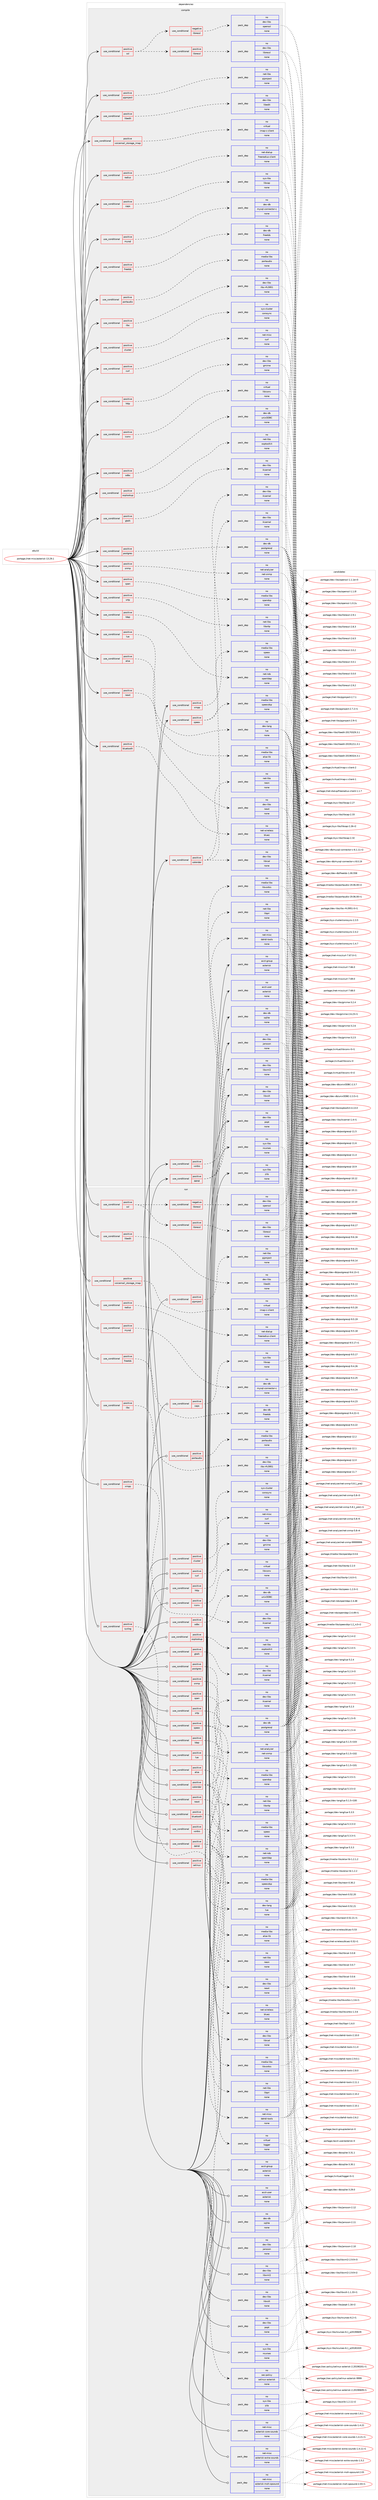 digraph prolog {

# *************
# Graph options
# *************

newrank=true;
concentrate=true;
compound=true;
graph [rankdir=LR,fontname=Helvetica,fontsize=10,ranksep=1.5];#, ranksep=2.5, nodesep=0.2];
edge  [arrowhead=vee];
node  [fontname=Helvetica,fontsize=10];

# **********
# The ebuild
# **********

subgraph cluster_leftcol {
color=gray;
rank=same;
label=<<i>ebuild</i>>;
id [label="portage://net-misc/asterisk-13.29.1", color=red, width=4, href="../net-misc/asterisk-13.29.1.svg"];
}

# ****************
# The dependencies
# ****************

subgraph cluster_midcol {
color=gray;
label=<<i>dependencies</i>>;
subgraph cluster_compile {
fillcolor="#eeeeee";
style=filled;
label=<<i>compile</i>>;
subgraph cond10433 {
dependency54766 [label=<<TABLE BORDER="0" CELLBORDER="1" CELLSPACING="0" CELLPADDING="4"><TR><TD ROWSPAN="3" CELLPADDING="10">use_conditional</TD></TR><TR><TD>positive</TD></TR><TR><TD>alsa</TD></TR></TABLE>>, shape=none, color=red];
subgraph pack43236 {
dependency54767 [label=<<TABLE BORDER="0" CELLBORDER="1" CELLSPACING="0" CELLPADDING="4" WIDTH="220"><TR><TD ROWSPAN="6" CELLPADDING="30">pack_dep</TD></TR><TR><TD WIDTH="110">no</TD></TR><TR><TD>media-libs</TD></TR><TR><TD>alsa-lib</TD></TR><TR><TD>none</TD></TR><TR><TD></TD></TR></TABLE>>, shape=none, color=blue];
}
dependency54766:e -> dependency54767:w [weight=20,style="dashed",arrowhead="vee"];
}
id:e -> dependency54766:w [weight=20,style="solid",arrowhead="vee"];
subgraph cond10434 {
dependency54768 [label=<<TABLE BORDER="0" CELLBORDER="1" CELLSPACING="0" CELLPADDING="4"><TR><TD ROWSPAN="3" CELLPADDING="10">use_conditional</TD></TR><TR><TD>positive</TD></TR><TR><TD>bluetooth</TD></TR></TABLE>>, shape=none, color=red];
subgraph pack43237 {
dependency54769 [label=<<TABLE BORDER="0" CELLBORDER="1" CELLSPACING="0" CELLPADDING="4" WIDTH="220"><TR><TD ROWSPAN="6" CELLPADDING="30">pack_dep</TD></TR><TR><TD WIDTH="110">no</TD></TR><TR><TD>net-wireless</TD></TR><TR><TD>bluez</TD></TR><TR><TD>none</TD></TR><TR><TD></TD></TR></TABLE>>, shape=none, color=blue];
}
dependency54768:e -> dependency54769:w [weight=20,style="dashed",arrowhead="vee"];
}
id:e -> dependency54768:w [weight=20,style="solid",arrowhead="vee"];
subgraph cond10435 {
dependency54770 [label=<<TABLE BORDER="0" CELLBORDER="1" CELLSPACING="0" CELLPADDING="4"><TR><TD ROWSPAN="3" CELLPADDING="10">use_conditional</TD></TR><TR><TD>positive</TD></TR><TR><TD>calendar</TD></TR></TABLE>>, shape=none, color=red];
subgraph pack43238 {
dependency54771 [label=<<TABLE BORDER="0" CELLBORDER="1" CELLSPACING="0" CELLPADDING="4" WIDTH="220"><TR><TD ROWSPAN="6" CELLPADDING="30">pack_dep</TD></TR><TR><TD WIDTH="110">no</TD></TR><TR><TD>net-libs</TD></TR><TR><TD>neon</TD></TR><TR><TD>none</TD></TR><TR><TD></TD></TR></TABLE>>, shape=none, color=blue];
}
dependency54770:e -> dependency54771:w [weight=20,style="dashed",arrowhead="vee"];
subgraph pack43239 {
dependency54772 [label=<<TABLE BORDER="0" CELLBORDER="1" CELLSPACING="0" CELLPADDING="4" WIDTH="220"><TR><TD ROWSPAN="6" CELLPADDING="30">pack_dep</TD></TR><TR><TD WIDTH="110">no</TD></TR><TR><TD>dev-libs</TD></TR><TR><TD>libical</TD></TR><TR><TD>none</TD></TR><TR><TD></TD></TR></TABLE>>, shape=none, color=blue];
}
dependency54770:e -> dependency54772:w [weight=20,style="dashed",arrowhead="vee"];
subgraph pack43240 {
dependency54773 [label=<<TABLE BORDER="0" CELLBORDER="1" CELLSPACING="0" CELLPADDING="4" WIDTH="220"><TR><TD ROWSPAN="6" CELLPADDING="30">pack_dep</TD></TR><TR><TD WIDTH="110">no</TD></TR><TR><TD>dev-libs</TD></TR><TR><TD>iksemel</TD></TR><TR><TD>none</TD></TR><TR><TD></TD></TR></TABLE>>, shape=none, color=blue];
}
dependency54770:e -> dependency54773:w [weight=20,style="dashed",arrowhead="vee"];
}
id:e -> dependency54770:w [weight=20,style="solid",arrowhead="vee"];
subgraph cond10436 {
dependency54774 [label=<<TABLE BORDER="0" CELLBORDER="1" CELLSPACING="0" CELLPADDING="4"><TR><TD ROWSPAN="3" CELLPADDING="10">use_conditional</TD></TR><TR><TD>positive</TD></TR><TR><TD>caps</TD></TR></TABLE>>, shape=none, color=red];
subgraph pack43241 {
dependency54775 [label=<<TABLE BORDER="0" CELLBORDER="1" CELLSPACING="0" CELLPADDING="4" WIDTH="220"><TR><TD ROWSPAN="6" CELLPADDING="30">pack_dep</TD></TR><TR><TD WIDTH="110">no</TD></TR><TR><TD>sys-libs</TD></TR><TR><TD>libcap</TD></TR><TR><TD>none</TD></TR><TR><TD></TD></TR></TABLE>>, shape=none, color=blue];
}
dependency54774:e -> dependency54775:w [weight=20,style="dashed",arrowhead="vee"];
}
id:e -> dependency54774:w [weight=20,style="solid",arrowhead="vee"];
subgraph cond10437 {
dependency54776 [label=<<TABLE BORDER="0" CELLBORDER="1" CELLSPACING="0" CELLPADDING="4"><TR><TD ROWSPAN="3" CELLPADDING="10">use_conditional</TD></TR><TR><TD>positive</TD></TR><TR><TD>cluster</TD></TR></TABLE>>, shape=none, color=red];
subgraph pack43242 {
dependency54777 [label=<<TABLE BORDER="0" CELLBORDER="1" CELLSPACING="0" CELLPADDING="4" WIDTH="220"><TR><TD ROWSPAN="6" CELLPADDING="30">pack_dep</TD></TR><TR><TD WIDTH="110">no</TD></TR><TR><TD>sys-cluster</TD></TR><TR><TD>corosync</TD></TR><TR><TD>none</TD></TR><TR><TD></TD></TR></TABLE>>, shape=none, color=blue];
}
dependency54776:e -> dependency54777:w [weight=20,style="dashed",arrowhead="vee"];
}
id:e -> dependency54776:w [weight=20,style="solid",arrowhead="vee"];
subgraph cond10438 {
dependency54778 [label=<<TABLE BORDER="0" CELLBORDER="1" CELLSPACING="0" CELLPADDING="4"><TR><TD ROWSPAN="3" CELLPADDING="10">use_conditional</TD></TR><TR><TD>positive</TD></TR><TR><TD>curl</TD></TR></TABLE>>, shape=none, color=red];
subgraph pack43243 {
dependency54779 [label=<<TABLE BORDER="0" CELLBORDER="1" CELLSPACING="0" CELLPADDING="4" WIDTH="220"><TR><TD ROWSPAN="6" CELLPADDING="30">pack_dep</TD></TR><TR><TD WIDTH="110">no</TD></TR><TR><TD>net-misc</TD></TR><TR><TD>curl</TD></TR><TR><TD>none</TD></TR><TR><TD></TD></TR></TABLE>>, shape=none, color=blue];
}
dependency54778:e -> dependency54779:w [weight=20,style="dashed",arrowhead="vee"];
}
id:e -> dependency54778:w [weight=20,style="solid",arrowhead="vee"];
subgraph cond10439 {
dependency54780 [label=<<TABLE BORDER="0" CELLBORDER="1" CELLSPACING="0" CELLPADDING="4"><TR><TD ROWSPAN="3" CELLPADDING="10">use_conditional</TD></TR><TR><TD>positive</TD></TR><TR><TD>dahdi</TD></TR></TABLE>>, shape=none, color=red];
subgraph pack43244 {
dependency54781 [label=<<TABLE BORDER="0" CELLBORDER="1" CELLSPACING="0" CELLPADDING="4" WIDTH="220"><TR><TD ROWSPAN="6" CELLPADDING="30">pack_dep</TD></TR><TR><TD WIDTH="110">no</TD></TR><TR><TD>net-libs</TD></TR><TR><TD>libpri</TD></TR><TR><TD>none</TD></TR><TR><TD></TD></TR></TABLE>>, shape=none, color=blue];
}
dependency54780:e -> dependency54781:w [weight=20,style="dashed",arrowhead="vee"];
subgraph pack43245 {
dependency54782 [label=<<TABLE BORDER="0" CELLBORDER="1" CELLSPACING="0" CELLPADDING="4" WIDTH="220"><TR><TD ROWSPAN="6" CELLPADDING="30">pack_dep</TD></TR><TR><TD WIDTH="110">no</TD></TR><TR><TD>net-misc</TD></TR><TR><TD>dahdi-tools</TD></TR><TR><TD>none</TD></TR><TR><TD></TD></TR></TABLE>>, shape=none, color=blue];
}
dependency54780:e -> dependency54782:w [weight=20,style="dashed",arrowhead="vee"];
}
id:e -> dependency54780:w [weight=20,style="solid",arrowhead="vee"];
subgraph cond10440 {
dependency54783 [label=<<TABLE BORDER="0" CELLBORDER="1" CELLSPACING="0" CELLPADDING="4"><TR><TD ROWSPAN="3" CELLPADDING="10">use_conditional</TD></TR><TR><TD>positive</TD></TR><TR><TD>freetds</TD></TR></TABLE>>, shape=none, color=red];
subgraph pack43246 {
dependency54784 [label=<<TABLE BORDER="0" CELLBORDER="1" CELLSPACING="0" CELLPADDING="4" WIDTH="220"><TR><TD ROWSPAN="6" CELLPADDING="30">pack_dep</TD></TR><TR><TD WIDTH="110">no</TD></TR><TR><TD>dev-db</TD></TR><TR><TD>freetds</TD></TR><TR><TD>none</TD></TR><TR><TD></TD></TR></TABLE>>, shape=none, color=blue];
}
dependency54783:e -> dependency54784:w [weight=20,style="dashed",arrowhead="vee"];
}
id:e -> dependency54783:w [weight=20,style="solid",arrowhead="vee"];
subgraph cond10441 {
dependency54785 [label=<<TABLE BORDER="0" CELLBORDER="1" CELLSPACING="0" CELLPADDING="4"><TR><TD ROWSPAN="3" CELLPADDING="10">use_conditional</TD></TR><TR><TD>positive</TD></TR><TR><TD>gtalk</TD></TR></TABLE>>, shape=none, color=red];
subgraph pack43247 {
dependency54786 [label=<<TABLE BORDER="0" CELLBORDER="1" CELLSPACING="0" CELLPADDING="4" WIDTH="220"><TR><TD ROWSPAN="6" CELLPADDING="30">pack_dep</TD></TR><TR><TD WIDTH="110">no</TD></TR><TR><TD>dev-libs</TD></TR><TR><TD>iksemel</TD></TR><TR><TD>none</TD></TR><TR><TD></TD></TR></TABLE>>, shape=none, color=blue];
}
dependency54785:e -> dependency54786:w [weight=20,style="dashed",arrowhead="vee"];
}
id:e -> dependency54785:w [weight=20,style="solid",arrowhead="vee"];
subgraph cond10442 {
dependency54787 [label=<<TABLE BORDER="0" CELLBORDER="1" CELLSPACING="0" CELLPADDING="4"><TR><TD ROWSPAN="3" CELLPADDING="10">use_conditional</TD></TR><TR><TD>positive</TD></TR><TR><TD>http</TD></TR></TABLE>>, shape=none, color=red];
subgraph pack43248 {
dependency54788 [label=<<TABLE BORDER="0" CELLBORDER="1" CELLSPACING="0" CELLPADDING="4" WIDTH="220"><TR><TD ROWSPAN="6" CELLPADDING="30">pack_dep</TD></TR><TR><TD WIDTH="110">no</TD></TR><TR><TD>dev-libs</TD></TR><TR><TD>gmime</TD></TR><TR><TD>none</TD></TR><TR><TD></TD></TR></TABLE>>, shape=none, color=blue];
}
dependency54787:e -> dependency54788:w [weight=20,style="dashed",arrowhead="vee"];
}
id:e -> dependency54787:w [weight=20,style="solid",arrowhead="vee"];
subgraph cond10443 {
dependency54789 [label=<<TABLE BORDER="0" CELLBORDER="1" CELLSPACING="0" CELLPADDING="4"><TR><TD ROWSPAN="3" CELLPADDING="10">use_conditional</TD></TR><TR><TD>positive</TD></TR><TR><TD>iconv</TD></TR></TABLE>>, shape=none, color=red];
subgraph pack43249 {
dependency54790 [label=<<TABLE BORDER="0" CELLBORDER="1" CELLSPACING="0" CELLPADDING="4" WIDTH="220"><TR><TD ROWSPAN="6" CELLPADDING="30">pack_dep</TD></TR><TR><TD WIDTH="110">no</TD></TR><TR><TD>virtual</TD></TR><TR><TD>libiconv</TD></TR><TR><TD>none</TD></TR><TR><TD></TD></TR></TABLE>>, shape=none, color=blue];
}
dependency54789:e -> dependency54790:w [weight=20,style="dashed",arrowhead="vee"];
}
id:e -> dependency54789:w [weight=20,style="solid",arrowhead="vee"];
subgraph cond10444 {
dependency54791 [label=<<TABLE BORDER="0" CELLBORDER="1" CELLSPACING="0" CELLPADDING="4"><TR><TD ROWSPAN="3" CELLPADDING="10">use_conditional</TD></TR><TR><TD>positive</TD></TR><TR><TD>ilbc</TD></TR></TABLE>>, shape=none, color=red];
subgraph pack43250 {
dependency54792 [label=<<TABLE BORDER="0" CELLBORDER="1" CELLSPACING="0" CELLPADDING="4" WIDTH="220"><TR><TD ROWSPAN="6" CELLPADDING="30">pack_dep</TD></TR><TR><TD WIDTH="110">no</TD></TR><TR><TD>dev-libs</TD></TR><TR><TD>ilbc-rfc3951</TD></TR><TR><TD>none</TD></TR><TR><TD></TD></TR></TABLE>>, shape=none, color=blue];
}
dependency54791:e -> dependency54792:w [weight=20,style="dashed",arrowhead="vee"];
}
id:e -> dependency54791:w [weight=20,style="solid",arrowhead="vee"];
subgraph cond10445 {
dependency54793 [label=<<TABLE BORDER="0" CELLBORDER="1" CELLSPACING="0" CELLPADDING="4"><TR><TD ROWSPAN="3" CELLPADDING="10">use_conditional</TD></TR><TR><TD>positive</TD></TR><TR><TD>ldap</TD></TR></TABLE>>, shape=none, color=red];
subgraph pack43251 {
dependency54794 [label=<<TABLE BORDER="0" CELLBORDER="1" CELLSPACING="0" CELLPADDING="4" WIDTH="220"><TR><TD ROWSPAN="6" CELLPADDING="30">pack_dep</TD></TR><TR><TD WIDTH="110">no</TD></TR><TR><TD>net-nds</TD></TR><TR><TD>openldap</TD></TR><TR><TD>none</TD></TR><TR><TD></TD></TR></TABLE>>, shape=none, color=blue];
}
dependency54793:e -> dependency54794:w [weight=20,style="dashed",arrowhead="vee"];
}
id:e -> dependency54793:w [weight=20,style="solid",arrowhead="vee"];
subgraph cond10446 {
dependency54795 [label=<<TABLE BORDER="0" CELLBORDER="1" CELLSPACING="0" CELLPADDING="4"><TR><TD ROWSPAN="3" CELLPADDING="10">use_conditional</TD></TR><TR><TD>positive</TD></TR><TR><TD>libedit</TD></TR></TABLE>>, shape=none, color=red];
subgraph pack43252 {
dependency54796 [label=<<TABLE BORDER="0" CELLBORDER="1" CELLSPACING="0" CELLPADDING="4" WIDTH="220"><TR><TD ROWSPAN="6" CELLPADDING="30">pack_dep</TD></TR><TR><TD WIDTH="110">no</TD></TR><TR><TD>dev-libs</TD></TR><TR><TD>libedit</TD></TR><TR><TD>none</TD></TR><TR><TD></TD></TR></TABLE>>, shape=none, color=blue];
}
dependency54795:e -> dependency54796:w [weight=20,style="dashed",arrowhead="vee"];
}
id:e -> dependency54795:w [weight=20,style="solid",arrowhead="vee"];
subgraph cond10447 {
dependency54797 [label=<<TABLE BORDER="0" CELLBORDER="1" CELLSPACING="0" CELLPADDING="4"><TR><TD ROWSPAN="3" CELLPADDING="10">use_conditional</TD></TR><TR><TD>positive</TD></TR><TR><TD>lua</TD></TR></TABLE>>, shape=none, color=red];
subgraph pack43253 {
dependency54798 [label=<<TABLE BORDER="0" CELLBORDER="1" CELLSPACING="0" CELLPADDING="4" WIDTH="220"><TR><TD ROWSPAN="6" CELLPADDING="30">pack_dep</TD></TR><TR><TD WIDTH="110">no</TD></TR><TR><TD>dev-lang</TD></TR><TR><TD>lua</TD></TR><TR><TD>none</TD></TR><TR><TD></TD></TR></TABLE>>, shape=none, color=blue];
}
dependency54797:e -> dependency54798:w [weight=20,style="dashed",arrowhead="vee"];
}
id:e -> dependency54797:w [weight=20,style="solid",arrowhead="vee"];
subgraph cond10448 {
dependency54799 [label=<<TABLE BORDER="0" CELLBORDER="1" CELLSPACING="0" CELLPADDING="4"><TR><TD ROWSPAN="3" CELLPADDING="10">use_conditional</TD></TR><TR><TD>positive</TD></TR><TR><TD>mysql</TD></TR></TABLE>>, shape=none, color=red];
subgraph pack43254 {
dependency54800 [label=<<TABLE BORDER="0" CELLBORDER="1" CELLSPACING="0" CELLPADDING="4" WIDTH="220"><TR><TD ROWSPAN="6" CELLPADDING="30">pack_dep</TD></TR><TR><TD WIDTH="110">no</TD></TR><TR><TD>dev-db</TD></TR><TR><TD>mysql-connector-c</TD></TR><TR><TD>none</TD></TR><TR><TD></TD></TR></TABLE>>, shape=none, color=blue];
}
dependency54799:e -> dependency54800:w [weight=20,style="dashed",arrowhead="vee"];
}
id:e -> dependency54799:w [weight=20,style="solid",arrowhead="vee"];
subgraph cond10449 {
dependency54801 [label=<<TABLE BORDER="0" CELLBORDER="1" CELLSPACING="0" CELLPADDING="4"><TR><TD ROWSPAN="3" CELLPADDING="10">use_conditional</TD></TR><TR><TD>positive</TD></TR><TR><TD>newt</TD></TR></TABLE>>, shape=none, color=red];
subgraph pack43255 {
dependency54802 [label=<<TABLE BORDER="0" CELLBORDER="1" CELLSPACING="0" CELLPADDING="4" WIDTH="220"><TR><TD ROWSPAN="6" CELLPADDING="30">pack_dep</TD></TR><TR><TD WIDTH="110">no</TD></TR><TR><TD>dev-libs</TD></TR><TR><TD>newt</TD></TR><TR><TD>none</TD></TR><TR><TD></TD></TR></TABLE>>, shape=none, color=blue];
}
dependency54801:e -> dependency54802:w [weight=20,style="dashed",arrowhead="vee"];
}
id:e -> dependency54801:w [weight=20,style="solid",arrowhead="vee"];
subgraph cond10450 {
dependency54803 [label=<<TABLE BORDER="0" CELLBORDER="1" CELLSPACING="0" CELLPADDING="4"><TR><TD ROWSPAN="3" CELLPADDING="10">use_conditional</TD></TR><TR><TD>positive</TD></TR><TR><TD>odbc</TD></TR></TABLE>>, shape=none, color=red];
subgraph pack43256 {
dependency54804 [label=<<TABLE BORDER="0" CELLBORDER="1" CELLSPACING="0" CELLPADDING="4" WIDTH="220"><TR><TD ROWSPAN="6" CELLPADDING="30">pack_dep</TD></TR><TR><TD WIDTH="110">no</TD></TR><TR><TD>dev-db</TD></TR><TR><TD>unixODBC</TD></TR><TR><TD>none</TD></TR><TR><TD></TD></TR></TABLE>>, shape=none, color=blue];
}
dependency54803:e -> dependency54804:w [weight=20,style="dashed",arrowhead="vee"];
}
id:e -> dependency54803:w [weight=20,style="solid",arrowhead="vee"];
subgraph cond10451 {
dependency54805 [label=<<TABLE BORDER="0" CELLBORDER="1" CELLSPACING="0" CELLPADDING="4"><TR><TD ROWSPAN="3" CELLPADDING="10">use_conditional</TD></TR><TR><TD>positive</TD></TR><TR><TD>osplookup</TD></TR></TABLE>>, shape=none, color=red];
subgraph pack43257 {
dependency54806 [label=<<TABLE BORDER="0" CELLBORDER="1" CELLSPACING="0" CELLPADDING="4" WIDTH="220"><TR><TD ROWSPAN="6" CELLPADDING="30">pack_dep</TD></TR><TR><TD WIDTH="110">no</TD></TR><TR><TD>net-libs</TD></TR><TR><TD>osptoolkit</TD></TR><TR><TD>none</TD></TR><TR><TD></TD></TR></TABLE>>, shape=none, color=blue];
}
dependency54805:e -> dependency54806:w [weight=20,style="dashed",arrowhead="vee"];
}
id:e -> dependency54805:w [weight=20,style="solid",arrowhead="vee"];
subgraph cond10452 {
dependency54807 [label=<<TABLE BORDER="0" CELLBORDER="1" CELLSPACING="0" CELLPADDING="4"><TR><TD ROWSPAN="3" CELLPADDING="10">use_conditional</TD></TR><TR><TD>positive</TD></TR><TR><TD>pjproject</TD></TR></TABLE>>, shape=none, color=red];
subgraph pack43258 {
dependency54808 [label=<<TABLE BORDER="0" CELLBORDER="1" CELLSPACING="0" CELLPADDING="4" WIDTH="220"><TR><TD ROWSPAN="6" CELLPADDING="30">pack_dep</TD></TR><TR><TD WIDTH="110">no</TD></TR><TR><TD>net-libs</TD></TR><TR><TD>pjproject</TD></TR><TR><TD>none</TD></TR><TR><TD></TD></TR></TABLE>>, shape=none, color=blue];
}
dependency54807:e -> dependency54808:w [weight=20,style="dashed",arrowhead="vee"];
}
id:e -> dependency54807:w [weight=20,style="solid",arrowhead="vee"];
subgraph cond10453 {
dependency54809 [label=<<TABLE BORDER="0" CELLBORDER="1" CELLSPACING="0" CELLPADDING="4"><TR><TD ROWSPAN="3" CELLPADDING="10">use_conditional</TD></TR><TR><TD>positive</TD></TR><TR><TD>portaudio</TD></TR></TABLE>>, shape=none, color=red];
subgraph pack43259 {
dependency54810 [label=<<TABLE BORDER="0" CELLBORDER="1" CELLSPACING="0" CELLPADDING="4" WIDTH="220"><TR><TD ROWSPAN="6" CELLPADDING="30">pack_dep</TD></TR><TR><TD WIDTH="110">no</TD></TR><TR><TD>media-libs</TD></TR><TR><TD>portaudio</TD></TR><TR><TD>none</TD></TR><TR><TD></TD></TR></TABLE>>, shape=none, color=blue];
}
dependency54809:e -> dependency54810:w [weight=20,style="dashed",arrowhead="vee"];
}
id:e -> dependency54809:w [weight=20,style="solid",arrowhead="vee"];
subgraph cond10454 {
dependency54811 [label=<<TABLE BORDER="0" CELLBORDER="1" CELLSPACING="0" CELLPADDING="4"><TR><TD ROWSPAN="3" CELLPADDING="10">use_conditional</TD></TR><TR><TD>positive</TD></TR><TR><TD>postgres</TD></TR></TABLE>>, shape=none, color=red];
subgraph pack43260 {
dependency54812 [label=<<TABLE BORDER="0" CELLBORDER="1" CELLSPACING="0" CELLPADDING="4" WIDTH="220"><TR><TD ROWSPAN="6" CELLPADDING="30">pack_dep</TD></TR><TR><TD WIDTH="110">no</TD></TR><TR><TD>dev-db</TD></TR><TR><TD>postgresql</TD></TR><TR><TD>none</TD></TR><TR><TD></TD></TR></TABLE>>, shape=none, color=blue];
}
dependency54811:e -> dependency54812:w [weight=20,style="dashed",arrowhead="vee"];
}
id:e -> dependency54811:w [weight=20,style="solid",arrowhead="vee"];
subgraph cond10455 {
dependency54813 [label=<<TABLE BORDER="0" CELLBORDER="1" CELLSPACING="0" CELLPADDING="4"><TR><TD ROWSPAN="3" CELLPADDING="10">use_conditional</TD></TR><TR><TD>positive</TD></TR><TR><TD>radius</TD></TR></TABLE>>, shape=none, color=red];
subgraph pack43261 {
dependency54814 [label=<<TABLE BORDER="0" CELLBORDER="1" CELLSPACING="0" CELLPADDING="4" WIDTH="220"><TR><TD ROWSPAN="6" CELLPADDING="30">pack_dep</TD></TR><TR><TD WIDTH="110">no</TD></TR><TR><TD>net-dialup</TD></TR><TR><TD>freeradius-client</TD></TR><TR><TD>none</TD></TR><TR><TD></TD></TR></TABLE>>, shape=none, color=blue];
}
dependency54813:e -> dependency54814:w [weight=20,style="dashed",arrowhead="vee"];
}
id:e -> dependency54813:w [weight=20,style="solid",arrowhead="vee"];
subgraph cond10456 {
dependency54815 [label=<<TABLE BORDER="0" CELLBORDER="1" CELLSPACING="0" CELLPADDING="4"><TR><TD ROWSPAN="3" CELLPADDING="10">use_conditional</TD></TR><TR><TD>positive</TD></TR><TR><TD>snmp</TD></TR></TABLE>>, shape=none, color=red];
subgraph pack43262 {
dependency54816 [label=<<TABLE BORDER="0" CELLBORDER="1" CELLSPACING="0" CELLPADDING="4" WIDTH="220"><TR><TD ROWSPAN="6" CELLPADDING="30">pack_dep</TD></TR><TR><TD WIDTH="110">no</TD></TR><TR><TD>net-analyzer</TD></TR><TR><TD>net-snmp</TD></TR><TR><TD>none</TD></TR><TR><TD></TD></TR></TABLE>>, shape=none, color=blue];
}
dependency54815:e -> dependency54816:w [weight=20,style="dashed",arrowhead="vee"];
}
id:e -> dependency54815:w [weight=20,style="solid",arrowhead="vee"];
subgraph cond10457 {
dependency54817 [label=<<TABLE BORDER="0" CELLBORDER="1" CELLSPACING="0" CELLPADDING="4"><TR><TD ROWSPAN="3" CELLPADDING="10">use_conditional</TD></TR><TR><TD>positive</TD></TR><TR><TD>span</TD></TR></TABLE>>, shape=none, color=red];
subgraph pack43263 {
dependency54818 [label=<<TABLE BORDER="0" CELLBORDER="1" CELLSPACING="0" CELLPADDING="4" WIDTH="220"><TR><TD ROWSPAN="6" CELLPADDING="30">pack_dep</TD></TR><TR><TD WIDTH="110">no</TD></TR><TR><TD>media-libs</TD></TR><TR><TD>spandsp</TD></TR><TR><TD>none</TD></TR><TR><TD></TD></TR></TABLE>>, shape=none, color=blue];
}
dependency54817:e -> dependency54818:w [weight=20,style="dashed",arrowhead="vee"];
}
id:e -> dependency54817:w [weight=20,style="solid",arrowhead="vee"];
subgraph cond10458 {
dependency54819 [label=<<TABLE BORDER="0" CELLBORDER="1" CELLSPACING="0" CELLPADDING="4"><TR><TD ROWSPAN="3" CELLPADDING="10">use_conditional</TD></TR><TR><TD>positive</TD></TR><TR><TD>speex</TD></TR></TABLE>>, shape=none, color=red];
subgraph pack43264 {
dependency54820 [label=<<TABLE BORDER="0" CELLBORDER="1" CELLSPACING="0" CELLPADDING="4" WIDTH="220"><TR><TD ROWSPAN="6" CELLPADDING="30">pack_dep</TD></TR><TR><TD WIDTH="110">no</TD></TR><TR><TD>media-libs</TD></TR><TR><TD>speex</TD></TR><TR><TD>none</TD></TR><TR><TD></TD></TR></TABLE>>, shape=none, color=blue];
}
dependency54819:e -> dependency54820:w [weight=20,style="dashed",arrowhead="vee"];
subgraph pack43265 {
dependency54821 [label=<<TABLE BORDER="0" CELLBORDER="1" CELLSPACING="0" CELLPADDING="4" WIDTH="220"><TR><TD ROWSPAN="6" CELLPADDING="30">pack_dep</TD></TR><TR><TD WIDTH="110">no</TD></TR><TR><TD>media-libs</TD></TR><TR><TD>speexdsp</TD></TR><TR><TD>none</TD></TR><TR><TD></TD></TR></TABLE>>, shape=none, color=blue];
}
dependency54819:e -> dependency54821:w [weight=20,style="dashed",arrowhead="vee"];
}
id:e -> dependency54819:w [weight=20,style="solid",arrowhead="vee"];
subgraph cond10459 {
dependency54822 [label=<<TABLE BORDER="0" CELLBORDER="1" CELLSPACING="0" CELLPADDING="4"><TR><TD ROWSPAN="3" CELLPADDING="10">use_conditional</TD></TR><TR><TD>positive</TD></TR><TR><TD>srtp</TD></TR></TABLE>>, shape=none, color=red];
subgraph pack43266 {
dependency54823 [label=<<TABLE BORDER="0" CELLBORDER="1" CELLSPACING="0" CELLPADDING="4" WIDTH="220"><TR><TD ROWSPAN="6" CELLPADDING="30">pack_dep</TD></TR><TR><TD WIDTH="110">no</TD></TR><TR><TD>net-libs</TD></TR><TR><TD>libsrtp</TD></TR><TR><TD>none</TD></TR><TR><TD></TD></TR></TABLE>>, shape=none, color=blue];
}
dependency54822:e -> dependency54823:w [weight=20,style="dashed",arrowhead="vee"];
}
id:e -> dependency54822:w [weight=20,style="solid",arrowhead="vee"];
subgraph cond10460 {
dependency54824 [label=<<TABLE BORDER="0" CELLBORDER="1" CELLSPACING="0" CELLPADDING="4"><TR><TD ROWSPAN="3" CELLPADDING="10">use_conditional</TD></TR><TR><TD>positive</TD></TR><TR><TD>ssl</TD></TR></TABLE>>, shape=none, color=red];
subgraph cond10461 {
dependency54825 [label=<<TABLE BORDER="0" CELLBORDER="1" CELLSPACING="0" CELLPADDING="4"><TR><TD ROWSPAN="3" CELLPADDING="10">use_conditional</TD></TR><TR><TD>negative</TD></TR><TR><TD>libressl</TD></TR></TABLE>>, shape=none, color=red];
subgraph pack43267 {
dependency54826 [label=<<TABLE BORDER="0" CELLBORDER="1" CELLSPACING="0" CELLPADDING="4" WIDTH="220"><TR><TD ROWSPAN="6" CELLPADDING="30">pack_dep</TD></TR><TR><TD WIDTH="110">no</TD></TR><TR><TD>dev-libs</TD></TR><TR><TD>openssl</TD></TR><TR><TD>none</TD></TR><TR><TD></TD></TR></TABLE>>, shape=none, color=blue];
}
dependency54825:e -> dependency54826:w [weight=20,style="dashed",arrowhead="vee"];
}
dependency54824:e -> dependency54825:w [weight=20,style="dashed",arrowhead="vee"];
subgraph cond10462 {
dependency54827 [label=<<TABLE BORDER="0" CELLBORDER="1" CELLSPACING="0" CELLPADDING="4"><TR><TD ROWSPAN="3" CELLPADDING="10">use_conditional</TD></TR><TR><TD>positive</TD></TR><TR><TD>libressl</TD></TR></TABLE>>, shape=none, color=red];
subgraph pack43268 {
dependency54828 [label=<<TABLE BORDER="0" CELLBORDER="1" CELLSPACING="0" CELLPADDING="4" WIDTH="220"><TR><TD ROWSPAN="6" CELLPADDING="30">pack_dep</TD></TR><TR><TD WIDTH="110">no</TD></TR><TR><TD>dev-libs</TD></TR><TR><TD>libressl</TD></TR><TR><TD>none</TD></TR><TR><TD></TD></TR></TABLE>>, shape=none, color=blue];
}
dependency54827:e -> dependency54828:w [weight=20,style="dashed",arrowhead="vee"];
}
dependency54824:e -> dependency54827:w [weight=20,style="dashed",arrowhead="vee"];
}
id:e -> dependency54824:w [weight=20,style="solid",arrowhead="vee"];
subgraph cond10463 {
dependency54829 [label=<<TABLE BORDER="0" CELLBORDER="1" CELLSPACING="0" CELLPADDING="4"><TR><TD ROWSPAN="3" CELLPADDING="10">use_conditional</TD></TR><TR><TD>positive</TD></TR><TR><TD>voicemail_storage_imap</TD></TR></TABLE>>, shape=none, color=red];
subgraph pack43269 {
dependency54830 [label=<<TABLE BORDER="0" CELLBORDER="1" CELLSPACING="0" CELLPADDING="4" WIDTH="220"><TR><TD ROWSPAN="6" CELLPADDING="30">pack_dep</TD></TR><TR><TD WIDTH="110">no</TD></TR><TR><TD>virtual</TD></TR><TR><TD>imap-c-client</TD></TR><TR><TD>none</TD></TR><TR><TD></TD></TR></TABLE>>, shape=none, color=blue];
}
dependency54829:e -> dependency54830:w [weight=20,style="dashed",arrowhead="vee"];
}
id:e -> dependency54829:w [weight=20,style="solid",arrowhead="vee"];
subgraph cond10464 {
dependency54831 [label=<<TABLE BORDER="0" CELLBORDER="1" CELLSPACING="0" CELLPADDING="4"><TR><TD ROWSPAN="3" CELLPADDING="10">use_conditional</TD></TR><TR><TD>positive</TD></TR><TR><TD>vorbis</TD></TR></TABLE>>, shape=none, color=red];
subgraph pack43270 {
dependency54832 [label=<<TABLE BORDER="0" CELLBORDER="1" CELLSPACING="0" CELLPADDING="4" WIDTH="220"><TR><TD ROWSPAN="6" CELLPADDING="30">pack_dep</TD></TR><TR><TD WIDTH="110">no</TD></TR><TR><TD>media-libs</TD></TR><TR><TD>libvorbis</TD></TR><TR><TD>none</TD></TR><TR><TD></TD></TR></TABLE>>, shape=none, color=blue];
}
dependency54831:e -> dependency54832:w [weight=20,style="dashed",arrowhead="vee"];
}
id:e -> dependency54831:w [weight=20,style="solid",arrowhead="vee"];
subgraph cond10465 {
dependency54833 [label=<<TABLE BORDER="0" CELLBORDER="1" CELLSPACING="0" CELLPADDING="4"><TR><TD ROWSPAN="3" CELLPADDING="10">use_conditional</TD></TR><TR><TD>positive</TD></TR><TR><TD>xmpp</TD></TR></TABLE>>, shape=none, color=red];
subgraph pack43271 {
dependency54834 [label=<<TABLE BORDER="0" CELLBORDER="1" CELLSPACING="0" CELLPADDING="4" WIDTH="220"><TR><TD ROWSPAN="6" CELLPADDING="30">pack_dep</TD></TR><TR><TD WIDTH="110">no</TD></TR><TR><TD>dev-libs</TD></TR><TR><TD>iksemel</TD></TR><TR><TD>none</TD></TR><TR><TD></TD></TR></TABLE>>, shape=none, color=blue];
}
dependency54833:e -> dependency54834:w [weight=20,style="dashed",arrowhead="vee"];
}
id:e -> dependency54833:w [weight=20,style="solid",arrowhead="vee"];
subgraph pack43272 {
dependency54835 [label=<<TABLE BORDER="0" CELLBORDER="1" CELLSPACING="0" CELLPADDING="4" WIDTH="220"><TR><TD ROWSPAN="6" CELLPADDING="30">pack_dep</TD></TR><TR><TD WIDTH="110">no</TD></TR><TR><TD>acct-group</TD></TR><TR><TD>asterisk</TD></TR><TR><TD>none</TD></TR><TR><TD></TD></TR></TABLE>>, shape=none, color=blue];
}
id:e -> dependency54835:w [weight=20,style="solid",arrowhead="vee"];
subgraph pack43273 {
dependency54836 [label=<<TABLE BORDER="0" CELLBORDER="1" CELLSPACING="0" CELLPADDING="4" WIDTH="220"><TR><TD ROWSPAN="6" CELLPADDING="30">pack_dep</TD></TR><TR><TD WIDTH="110">no</TD></TR><TR><TD>acct-user</TD></TR><TR><TD>asterisk</TD></TR><TR><TD>none</TD></TR><TR><TD></TD></TR></TABLE>>, shape=none, color=blue];
}
id:e -> dependency54836:w [weight=20,style="solid",arrowhead="vee"];
subgraph pack43274 {
dependency54837 [label=<<TABLE BORDER="0" CELLBORDER="1" CELLSPACING="0" CELLPADDING="4" WIDTH="220"><TR><TD ROWSPAN="6" CELLPADDING="30">pack_dep</TD></TR><TR><TD WIDTH="110">no</TD></TR><TR><TD>dev-db</TD></TR><TR><TD>sqlite</TD></TR><TR><TD>none</TD></TR><TR><TD></TD></TR></TABLE>>, shape=none, color=blue];
}
id:e -> dependency54837:w [weight=20,style="solid",arrowhead="vee"];
subgraph pack43275 {
dependency54838 [label=<<TABLE BORDER="0" CELLBORDER="1" CELLSPACING="0" CELLPADDING="4" WIDTH="220"><TR><TD ROWSPAN="6" CELLPADDING="30">pack_dep</TD></TR><TR><TD WIDTH="110">no</TD></TR><TR><TD>dev-libs</TD></TR><TR><TD>jansson</TD></TR><TR><TD>none</TD></TR><TR><TD></TD></TR></TABLE>>, shape=none, color=blue];
}
id:e -> dependency54838:w [weight=20,style="solid",arrowhead="vee"];
subgraph pack43276 {
dependency54839 [label=<<TABLE BORDER="0" CELLBORDER="1" CELLSPACING="0" CELLPADDING="4" WIDTH="220"><TR><TD ROWSPAN="6" CELLPADDING="30">pack_dep</TD></TR><TR><TD WIDTH="110">no</TD></TR><TR><TD>dev-libs</TD></TR><TR><TD>libxml2</TD></TR><TR><TD>none</TD></TR><TR><TD></TD></TR></TABLE>>, shape=none, color=blue];
}
id:e -> dependency54839:w [weight=20,style="solid",arrowhead="vee"];
subgraph pack43277 {
dependency54840 [label=<<TABLE BORDER="0" CELLBORDER="1" CELLSPACING="0" CELLPADDING="4" WIDTH="220"><TR><TD ROWSPAN="6" CELLPADDING="30">pack_dep</TD></TR><TR><TD WIDTH="110">no</TD></TR><TR><TD>dev-libs</TD></TR><TR><TD>libxslt</TD></TR><TR><TD>none</TD></TR><TR><TD></TD></TR></TABLE>>, shape=none, color=blue];
}
id:e -> dependency54840:w [weight=20,style="solid",arrowhead="vee"];
subgraph pack43278 {
dependency54841 [label=<<TABLE BORDER="0" CELLBORDER="1" CELLSPACING="0" CELLPADDING="4" WIDTH="220"><TR><TD ROWSPAN="6" CELLPADDING="30">pack_dep</TD></TR><TR><TD WIDTH="110">no</TD></TR><TR><TD>dev-libs</TD></TR><TR><TD>popt</TD></TR><TR><TD>none</TD></TR><TR><TD></TD></TR></TABLE>>, shape=none, color=blue];
}
id:e -> dependency54841:w [weight=20,style="solid",arrowhead="vee"];
subgraph pack43279 {
dependency54842 [label=<<TABLE BORDER="0" CELLBORDER="1" CELLSPACING="0" CELLPADDING="4" WIDTH="220"><TR><TD ROWSPAN="6" CELLPADDING="30">pack_dep</TD></TR><TR><TD WIDTH="110">no</TD></TR><TR><TD>sys-libs</TD></TR><TR><TD>ncurses</TD></TR><TR><TD>none</TD></TR><TR><TD></TD></TR></TABLE>>, shape=none, color=blue];
}
id:e -> dependency54842:w [weight=20,style="solid",arrowhead="vee"];
subgraph pack43280 {
dependency54843 [label=<<TABLE BORDER="0" CELLBORDER="1" CELLSPACING="0" CELLPADDING="4" WIDTH="220"><TR><TD ROWSPAN="6" CELLPADDING="30">pack_dep</TD></TR><TR><TD WIDTH="110">no</TD></TR><TR><TD>sys-libs</TD></TR><TR><TD>zlib</TD></TR><TR><TD>none</TD></TR><TR><TD></TD></TR></TABLE>>, shape=none, color=blue];
}
id:e -> dependency54843:w [weight=20,style="solid",arrowhead="vee"];
}
subgraph cluster_compileandrun {
fillcolor="#eeeeee";
style=filled;
label=<<i>compile and run</i>>;
}
subgraph cluster_run {
fillcolor="#eeeeee";
style=filled;
label=<<i>run</i>>;
subgraph cond10466 {
dependency54844 [label=<<TABLE BORDER="0" CELLBORDER="1" CELLSPACING="0" CELLPADDING="4"><TR><TD ROWSPAN="3" CELLPADDING="10">use_conditional</TD></TR><TR><TD>positive</TD></TR><TR><TD>alsa</TD></TR></TABLE>>, shape=none, color=red];
subgraph pack43281 {
dependency54845 [label=<<TABLE BORDER="0" CELLBORDER="1" CELLSPACING="0" CELLPADDING="4" WIDTH="220"><TR><TD ROWSPAN="6" CELLPADDING="30">pack_dep</TD></TR><TR><TD WIDTH="110">no</TD></TR><TR><TD>media-libs</TD></TR><TR><TD>alsa-lib</TD></TR><TR><TD>none</TD></TR><TR><TD></TD></TR></TABLE>>, shape=none, color=blue];
}
dependency54844:e -> dependency54845:w [weight=20,style="dashed",arrowhead="vee"];
}
id:e -> dependency54844:w [weight=20,style="solid",arrowhead="odot"];
subgraph cond10467 {
dependency54846 [label=<<TABLE BORDER="0" CELLBORDER="1" CELLSPACING="0" CELLPADDING="4"><TR><TD ROWSPAN="3" CELLPADDING="10">use_conditional</TD></TR><TR><TD>positive</TD></TR><TR><TD>bluetooth</TD></TR></TABLE>>, shape=none, color=red];
subgraph pack43282 {
dependency54847 [label=<<TABLE BORDER="0" CELLBORDER="1" CELLSPACING="0" CELLPADDING="4" WIDTH="220"><TR><TD ROWSPAN="6" CELLPADDING="30">pack_dep</TD></TR><TR><TD WIDTH="110">no</TD></TR><TR><TD>net-wireless</TD></TR><TR><TD>bluez</TD></TR><TR><TD>none</TD></TR><TR><TD></TD></TR></TABLE>>, shape=none, color=blue];
}
dependency54846:e -> dependency54847:w [weight=20,style="dashed",arrowhead="vee"];
}
id:e -> dependency54846:w [weight=20,style="solid",arrowhead="odot"];
subgraph cond10468 {
dependency54848 [label=<<TABLE BORDER="0" CELLBORDER="1" CELLSPACING="0" CELLPADDING="4"><TR><TD ROWSPAN="3" CELLPADDING="10">use_conditional</TD></TR><TR><TD>positive</TD></TR><TR><TD>calendar</TD></TR></TABLE>>, shape=none, color=red];
subgraph pack43283 {
dependency54849 [label=<<TABLE BORDER="0" CELLBORDER="1" CELLSPACING="0" CELLPADDING="4" WIDTH="220"><TR><TD ROWSPAN="6" CELLPADDING="30">pack_dep</TD></TR><TR><TD WIDTH="110">no</TD></TR><TR><TD>net-libs</TD></TR><TR><TD>neon</TD></TR><TR><TD>none</TD></TR><TR><TD></TD></TR></TABLE>>, shape=none, color=blue];
}
dependency54848:e -> dependency54849:w [weight=20,style="dashed",arrowhead="vee"];
subgraph pack43284 {
dependency54850 [label=<<TABLE BORDER="0" CELLBORDER="1" CELLSPACING="0" CELLPADDING="4" WIDTH="220"><TR><TD ROWSPAN="6" CELLPADDING="30">pack_dep</TD></TR><TR><TD WIDTH="110">no</TD></TR><TR><TD>dev-libs</TD></TR><TR><TD>libical</TD></TR><TR><TD>none</TD></TR><TR><TD></TD></TR></TABLE>>, shape=none, color=blue];
}
dependency54848:e -> dependency54850:w [weight=20,style="dashed",arrowhead="vee"];
subgraph pack43285 {
dependency54851 [label=<<TABLE BORDER="0" CELLBORDER="1" CELLSPACING="0" CELLPADDING="4" WIDTH="220"><TR><TD ROWSPAN="6" CELLPADDING="30">pack_dep</TD></TR><TR><TD WIDTH="110">no</TD></TR><TR><TD>dev-libs</TD></TR><TR><TD>iksemel</TD></TR><TR><TD>none</TD></TR><TR><TD></TD></TR></TABLE>>, shape=none, color=blue];
}
dependency54848:e -> dependency54851:w [weight=20,style="dashed",arrowhead="vee"];
}
id:e -> dependency54848:w [weight=20,style="solid",arrowhead="odot"];
subgraph cond10469 {
dependency54852 [label=<<TABLE BORDER="0" CELLBORDER="1" CELLSPACING="0" CELLPADDING="4"><TR><TD ROWSPAN="3" CELLPADDING="10">use_conditional</TD></TR><TR><TD>positive</TD></TR><TR><TD>caps</TD></TR></TABLE>>, shape=none, color=red];
subgraph pack43286 {
dependency54853 [label=<<TABLE BORDER="0" CELLBORDER="1" CELLSPACING="0" CELLPADDING="4" WIDTH="220"><TR><TD ROWSPAN="6" CELLPADDING="30">pack_dep</TD></TR><TR><TD WIDTH="110">no</TD></TR><TR><TD>sys-libs</TD></TR><TR><TD>libcap</TD></TR><TR><TD>none</TD></TR><TR><TD></TD></TR></TABLE>>, shape=none, color=blue];
}
dependency54852:e -> dependency54853:w [weight=20,style="dashed",arrowhead="vee"];
}
id:e -> dependency54852:w [weight=20,style="solid",arrowhead="odot"];
subgraph cond10470 {
dependency54854 [label=<<TABLE BORDER="0" CELLBORDER="1" CELLSPACING="0" CELLPADDING="4"><TR><TD ROWSPAN="3" CELLPADDING="10">use_conditional</TD></TR><TR><TD>positive</TD></TR><TR><TD>cluster</TD></TR></TABLE>>, shape=none, color=red];
subgraph pack43287 {
dependency54855 [label=<<TABLE BORDER="0" CELLBORDER="1" CELLSPACING="0" CELLPADDING="4" WIDTH="220"><TR><TD ROWSPAN="6" CELLPADDING="30">pack_dep</TD></TR><TR><TD WIDTH="110">no</TD></TR><TR><TD>sys-cluster</TD></TR><TR><TD>corosync</TD></TR><TR><TD>none</TD></TR><TR><TD></TD></TR></TABLE>>, shape=none, color=blue];
}
dependency54854:e -> dependency54855:w [weight=20,style="dashed",arrowhead="vee"];
}
id:e -> dependency54854:w [weight=20,style="solid",arrowhead="odot"];
subgraph cond10471 {
dependency54856 [label=<<TABLE BORDER="0" CELLBORDER="1" CELLSPACING="0" CELLPADDING="4"><TR><TD ROWSPAN="3" CELLPADDING="10">use_conditional</TD></TR><TR><TD>positive</TD></TR><TR><TD>curl</TD></TR></TABLE>>, shape=none, color=red];
subgraph pack43288 {
dependency54857 [label=<<TABLE BORDER="0" CELLBORDER="1" CELLSPACING="0" CELLPADDING="4" WIDTH="220"><TR><TD ROWSPAN="6" CELLPADDING="30">pack_dep</TD></TR><TR><TD WIDTH="110">no</TD></TR><TR><TD>net-misc</TD></TR><TR><TD>curl</TD></TR><TR><TD>none</TD></TR><TR><TD></TD></TR></TABLE>>, shape=none, color=blue];
}
dependency54856:e -> dependency54857:w [weight=20,style="dashed",arrowhead="vee"];
}
id:e -> dependency54856:w [weight=20,style="solid",arrowhead="odot"];
subgraph cond10472 {
dependency54858 [label=<<TABLE BORDER="0" CELLBORDER="1" CELLSPACING="0" CELLPADDING="4"><TR><TD ROWSPAN="3" CELLPADDING="10">use_conditional</TD></TR><TR><TD>positive</TD></TR><TR><TD>dahdi</TD></TR></TABLE>>, shape=none, color=red];
subgraph pack43289 {
dependency54859 [label=<<TABLE BORDER="0" CELLBORDER="1" CELLSPACING="0" CELLPADDING="4" WIDTH="220"><TR><TD ROWSPAN="6" CELLPADDING="30">pack_dep</TD></TR><TR><TD WIDTH="110">no</TD></TR><TR><TD>net-libs</TD></TR><TR><TD>libpri</TD></TR><TR><TD>none</TD></TR><TR><TD></TD></TR></TABLE>>, shape=none, color=blue];
}
dependency54858:e -> dependency54859:w [weight=20,style="dashed",arrowhead="vee"];
subgraph pack43290 {
dependency54860 [label=<<TABLE BORDER="0" CELLBORDER="1" CELLSPACING="0" CELLPADDING="4" WIDTH="220"><TR><TD ROWSPAN="6" CELLPADDING="30">pack_dep</TD></TR><TR><TD WIDTH="110">no</TD></TR><TR><TD>net-misc</TD></TR><TR><TD>dahdi-tools</TD></TR><TR><TD>none</TD></TR><TR><TD></TD></TR></TABLE>>, shape=none, color=blue];
}
dependency54858:e -> dependency54860:w [weight=20,style="dashed",arrowhead="vee"];
}
id:e -> dependency54858:w [weight=20,style="solid",arrowhead="odot"];
subgraph cond10473 {
dependency54861 [label=<<TABLE BORDER="0" CELLBORDER="1" CELLSPACING="0" CELLPADDING="4"><TR><TD ROWSPAN="3" CELLPADDING="10">use_conditional</TD></TR><TR><TD>positive</TD></TR><TR><TD>freetds</TD></TR></TABLE>>, shape=none, color=red];
subgraph pack43291 {
dependency54862 [label=<<TABLE BORDER="0" CELLBORDER="1" CELLSPACING="0" CELLPADDING="4" WIDTH="220"><TR><TD ROWSPAN="6" CELLPADDING="30">pack_dep</TD></TR><TR><TD WIDTH="110">no</TD></TR><TR><TD>dev-db</TD></TR><TR><TD>freetds</TD></TR><TR><TD>none</TD></TR><TR><TD></TD></TR></TABLE>>, shape=none, color=blue];
}
dependency54861:e -> dependency54862:w [weight=20,style="dashed",arrowhead="vee"];
}
id:e -> dependency54861:w [weight=20,style="solid",arrowhead="odot"];
subgraph cond10474 {
dependency54863 [label=<<TABLE BORDER="0" CELLBORDER="1" CELLSPACING="0" CELLPADDING="4"><TR><TD ROWSPAN="3" CELLPADDING="10">use_conditional</TD></TR><TR><TD>positive</TD></TR><TR><TD>gtalk</TD></TR></TABLE>>, shape=none, color=red];
subgraph pack43292 {
dependency54864 [label=<<TABLE BORDER="0" CELLBORDER="1" CELLSPACING="0" CELLPADDING="4" WIDTH="220"><TR><TD ROWSPAN="6" CELLPADDING="30">pack_dep</TD></TR><TR><TD WIDTH="110">no</TD></TR><TR><TD>dev-libs</TD></TR><TR><TD>iksemel</TD></TR><TR><TD>none</TD></TR><TR><TD></TD></TR></TABLE>>, shape=none, color=blue];
}
dependency54863:e -> dependency54864:w [weight=20,style="dashed",arrowhead="vee"];
}
id:e -> dependency54863:w [weight=20,style="solid",arrowhead="odot"];
subgraph cond10475 {
dependency54865 [label=<<TABLE BORDER="0" CELLBORDER="1" CELLSPACING="0" CELLPADDING="4"><TR><TD ROWSPAN="3" CELLPADDING="10">use_conditional</TD></TR><TR><TD>positive</TD></TR><TR><TD>http</TD></TR></TABLE>>, shape=none, color=red];
subgraph pack43293 {
dependency54866 [label=<<TABLE BORDER="0" CELLBORDER="1" CELLSPACING="0" CELLPADDING="4" WIDTH="220"><TR><TD ROWSPAN="6" CELLPADDING="30">pack_dep</TD></TR><TR><TD WIDTH="110">no</TD></TR><TR><TD>dev-libs</TD></TR><TR><TD>gmime</TD></TR><TR><TD>none</TD></TR><TR><TD></TD></TR></TABLE>>, shape=none, color=blue];
}
dependency54865:e -> dependency54866:w [weight=20,style="dashed",arrowhead="vee"];
}
id:e -> dependency54865:w [weight=20,style="solid",arrowhead="odot"];
subgraph cond10476 {
dependency54867 [label=<<TABLE BORDER="0" CELLBORDER="1" CELLSPACING="0" CELLPADDING="4"><TR><TD ROWSPAN="3" CELLPADDING="10">use_conditional</TD></TR><TR><TD>positive</TD></TR><TR><TD>iconv</TD></TR></TABLE>>, shape=none, color=red];
subgraph pack43294 {
dependency54868 [label=<<TABLE BORDER="0" CELLBORDER="1" CELLSPACING="0" CELLPADDING="4" WIDTH="220"><TR><TD ROWSPAN="6" CELLPADDING="30">pack_dep</TD></TR><TR><TD WIDTH="110">no</TD></TR><TR><TD>virtual</TD></TR><TR><TD>libiconv</TD></TR><TR><TD>none</TD></TR><TR><TD></TD></TR></TABLE>>, shape=none, color=blue];
}
dependency54867:e -> dependency54868:w [weight=20,style="dashed",arrowhead="vee"];
}
id:e -> dependency54867:w [weight=20,style="solid",arrowhead="odot"];
subgraph cond10477 {
dependency54869 [label=<<TABLE BORDER="0" CELLBORDER="1" CELLSPACING="0" CELLPADDING="4"><TR><TD ROWSPAN="3" CELLPADDING="10">use_conditional</TD></TR><TR><TD>positive</TD></TR><TR><TD>ilbc</TD></TR></TABLE>>, shape=none, color=red];
subgraph pack43295 {
dependency54870 [label=<<TABLE BORDER="0" CELLBORDER="1" CELLSPACING="0" CELLPADDING="4" WIDTH="220"><TR><TD ROWSPAN="6" CELLPADDING="30">pack_dep</TD></TR><TR><TD WIDTH="110">no</TD></TR><TR><TD>dev-libs</TD></TR><TR><TD>ilbc-rfc3951</TD></TR><TR><TD>none</TD></TR><TR><TD></TD></TR></TABLE>>, shape=none, color=blue];
}
dependency54869:e -> dependency54870:w [weight=20,style="dashed",arrowhead="vee"];
}
id:e -> dependency54869:w [weight=20,style="solid",arrowhead="odot"];
subgraph cond10478 {
dependency54871 [label=<<TABLE BORDER="0" CELLBORDER="1" CELLSPACING="0" CELLPADDING="4"><TR><TD ROWSPAN="3" CELLPADDING="10">use_conditional</TD></TR><TR><TD>positive</TD></TR><TR><TD>ldap</TD></TR></TABLE>>, shape=none, color=red];
subgraph pack43296 {
dependency54872 [label=<<TABLE BORDER="0" CELLBORDER="1" CELLSPACING="0" CELLPADDING="4" WIDTH="220"><TR><TD ROWSPAN="6" CELLPADDING="30">pack_dep</TD></TR><TR><TD WIDTH="110">no</TD></TR><TR><TD>net-nds</TD></TR><TR><TD>openldap</TD></TR><TR><TD>none</TD></TR><TR><TD></TD></TR></TABLE>>, shape=none, color=blue];
}
dependency54871:e -> dependency54872:w [weight=20,style="dashed",arrowhead="vee"];
}
id:e -> dependency54871:w [weight=20,style="solid",arrowhead="odot"];
subgraph cond10479 {
dependency54873 [label=<<TABLE BORDER="0" CELLBORDER="1" CELLSPACING="0" CELLPADDING="4"><TR><TD ROWSPAN="3" CELLPADDING="10">use_conditional</TD></TR><TR><TD>positive</TD></TR><TR><TD>libedit</TD></TR></TABLE>>, shape=none, color=red];
subgraph pack43297 {
dependency54874 [label=<<TABLE BORDER="0" CELLBORDER="1" CELLSPACING="0" CELLPADDING="4" WIDTH="220"><TR><TD ROWSPAN="6" CELLPADDING="30">pack_dep</TD></TR><TR><TD WIDTH="110">no</TD></TR><TR><TD>dev-libs</TD></TR><TR><TD>libedit</TD></TR><TR><TD>none</TD></TR><TR><TD></TD></TR></TABLE>>, shape=none, color=blue];
}
dependency54873:e -> dependency54874:w [weight=20,style="dashed",arrowhead="vee"];
}
id:e -> dependency54873:w [weight=20,style="solid",arrowhead="odot"];
subgraph cond10480 {
dependency54875 [label=<<TABLE BORDER="0" CELLBORDER="1" CELLSPACING="0" CELLPADDING="4"><TR><TD ROWSPAN="3" CELLPADDING="10">use_conditional</TD></TR><TR><TD>positive</TD></TR><TR><TD>lua</TD></TR></TABLE>>, shape=none, color=red];
subgraph pack43298 {
dependency54876 [label=<<TABLE BORDER="0" CELLBORDER="1" CELLSPACING="0" CELLPADDING="4" WIDTH="220"><TR><TD ROWSPAN="6" CELLPADDING="30">pack_dep</TD></TR><TR><TD WIDTH="110">no</TD></TR><TR><TD>dev-lang</TD></TR><TR><TD>lua</TD></TR><TR><TD>none</TD></TR><TR><TD></TD></TR></TABLE>>, shape=none, color=blue];
}
dependency54875:e -> dependency54876:w [weight=20,style="dashed",arrowhead="vee"];
}
id:e -> dependency54875:w [weight=20,style="solid",arrowhead="odot"];
subgraph cond10481 {
dependency54877 [label=<<TABLE BORDER="0" CELLBORDER="1" CELLSPACING="0" CELLPADDING="4"><TR><TD ROWSPAN="3" CELLPADDING="10">use_conditional</TD></TR><TR><TD>positive</TD></TR><TR><TD>mysql</TD></TR></TABLE>>, shape=none, color=red];
subgraph pack43299 {
dependency54878 [label=<<TABLE BORDER="0" CELLBORDER="1" CELLSPACING="0" CELLPADDING="4" WIDTH="220"><TR><TD ROWSPAN="6" CELLPADDING="30">pack_dep</TD></TR><TR><TD WIDTH="110">no</TD></TR><TR><TD>dev-db</TD></TR><TR><TD>mysql-connector-c</TD></TR><TR><TD>none</TD></TR><TR><TD></TD></TR></TABLE>>, shape=none, color=blue];
}
dependency54877:e -> dependency54878:w [weight=20,style="dashed",arrowhead="vee"];
}
id:e -> dependency54877:w [weight=20,style="solid",arrowhead="odot"];
subgraph cond10482 {
dependency54879 [label=<<TABLE BORDER="0" CELLBORDER="1" CELLSPACING="0" CELLPADDING="4"><TR><TD ROWSPAN="3" CELLPADDING="10">use_conditional</TD></TR><TR><TD>positive</TD></TR><TR><TD>newt</TD></TR></TABLE>>, shape=none, color=red];
subgraph pack43300 {
dependency54880 [label=<<TABLE BORDER="0" CELLBORDER="1" CELLSPACING="0" CELLPADDING="4" WIDTH="220"><TR><TD ROWSPAN="6" CELLPADDING="30">pack_dep</TD></TR><TR><TD WIDTH="110">no</TD></TR><TR><TD>dev-libs</TD></TR><TR><TD>newt</TD></TR><TR><TD>none</TD></TR><TR><TD></TD></TR></TABLE>>, shape=none, color=blue];
}
dependency54879:e -> dependency54880:w [weight=20,style="dashed",arrowhead="vee"];
}
id:e -> dependency54879:w [weight=20,style="solid",arrowhead="odot"];
subgraph cond10483 {
dependency54881 [label=<<TABLE BORDER="0" CELLBORDER="1" CELLSPACING="0" CELLPADDING="4"><TR><TD ROWSPAN="3" CELLPADDING="10">use_conditional</TD></TR><TR><TD>positive</TD></TR><TR><TD>odbc</TD></TR></TABLE>>, shape=none, color=red];
subgraph pack43301 {
dependency54882 [label=<<TABLE BORDER="0" CELLBORDER="1" CELLSPACING="0" CELLPADDING="4" WIDTH="220"><TR><TD ROWSPAN="6" CELLPADDING="30">pack_dep</TD></TR><TR><TD WIDTH="110">no</TD></TR><TR><TD>dev-db</TD></TR><TR><TD>unixODBC</TD></TR><TR><TD>none</TD></TR><TR><TD></TD></TR></TABLE>>, shape=none, color=blue];
}
dependency54881:e -> dependency54882:w [weight=20,style="dashed",arrowhead="vee"];
}
id:e -> dependency54881:w [weight=20,style="solid",arrowhead="odot"];
subgraph cond10484 {
dependency54883 [label=<<TABLE BORDER="0" CELLBORDER="1" CELLSPACING="0" CELLPADDING="4"><TR><TD ROWSPAN="3" CELLPADDING="10">use_conditional</TD></TR><TR><TD>positive</TD></TR><TR><TD>osplookup</TD></TR></TABLE>>, shape=none, color=red];
subgraph pack43302 {
dependency54884 [label=<<TABLE BORDER="0" CELLBORDER="1" CELLSPACING="0" CELLPADDING="4" WIDTH="220"><TR><TD ROWSPAN="6" CELLPADDING="30">pack_dep</TD></TR><TR><TD WIDTH="110">no</TD></TR><TR><TD>net-libs</TD></TR><TR><TD>osptoolkit</TD></TR><TR><TD>none</TD></TR><TR><TD></TD></TR></TABLE>>, shape=none, color=blue];
}
dependency54883:e -> dependency54884:w [weight=20,style="dashed",arrowhead="vee"];
}
id:e -> dependency54883:w [weight=20,style="solid",arrowhead="odot"];
subgraph cond10485 {
dependency54885 [label=<<TABLE BORDER="0" CELLBORDER="1" CELLSPACING="0" CELLPADDING="4"><TR><TD ROWSPAN="3" CELLPADDING="10">use_conditional</TD></TR><TR><TD>positive</TD></TR><TR><TD>pjproject</TD></TR></TABLE>>, shape=none, color=red];
subgraph pack43303 {
dependency54886 [label=<<TABLE BORDER="0" CELLBORDER="1" CELLSPACING="0" CELLPADDING="4" WIDTH="220"><TR><TD ROWSPAN="6" CELLPADDING="30">pack_dep</TD></TR><TR><TD WIDTH="110">no</TD></TR><TR><TD>net-libs</TD></TR><TR><TD>pjproject</TD></TR><TR><TD>none</TD></TR><TR><TD></TD></TR></TABLE>>, shape=none, color=blue];
}
dependency54885:e -> dependency54886:w [weight=20,style="dashed",arrowhead="vee"];
}
id:e -> dependency54885:w [weight=20,style="solid",arrowhead="odot"];
subgraph cond10486 {
dependency54887 [label=<<TABLE BORDER="0" CELLBORDER="1" CELLSPACING="0" CELLPADDING="4"><TR><TD ROWSPAN="3" CELLPADDING="10">use_conditional</TD></TR><TR><TD>positive</TD></TR><TR><TD>portaudio</TD></TR></TABLE>>, shape=none, color=red];
subgraph pack43304 {
dependency54888 [label=<<TABLE BORDER="0" CELLBORDER="1" CELLSPACING="0" CELLPADDING="4" WIDTH="220"><TR><TD ROWSPAN="6" CELLPADDING="30">pack_dep</TD></TR><TR><TD WIDTH="110">no</TD></TR><TR><TD>media-libs</TD></TR><TR><TD>portaudio</TD></TR><TR><TD>none</TD></TR><TR><TD></TD></TR></TABLE>>, shape=none, color=blue];
}
dependency54887:e -> dependency54888:w [weight=20,style="dashed",arrowhead="vee"];
}
id:e -> dependency54887:w [weight=20,style="solid",arrowhead="odot"];
subgraph cond10487 {
dependency54889 [label=<<TABLE BORDER="0" CELLBORDER="1" CELLSPACING="0" CELLPADDING="4"><TR><TD ROWSPAN="3" CELLPADDING="10">use_conditional</TD></TR><TR><TD>positive</TD></TR><TR><TD>postgres</TD></TR></TABLE>>, shape=none, color=red];
subgraph pack43305 {
dependency54890 [label=<<TABLE BORDER="0" CELLBORDER="1" CELLSPACING="0" CELLPADDING="4" WIDTH="220"><TR><TD ROWSPAN="6" CELLPADDING="30">pack_dep</TD></TR><TR><TD WIDTH="110">no</TD></TR><TR><TD>dev-db</TD></TR><TR><TD>postgresql</TD></TR><TR><TD>none</TD></TR><TR><TD></TD></TR></TABLE>>, shape=none, color=blue];
}
dependency54889:e -> dependency54890:w [weight=20,style="dashed",arrowhead="vee"];
}
id:e -> dependency54889:w [weight=20,style="solid",arrowhead="odot"];
subgraph cond10488 {
dependency54891 [label=<<TABLE BORDER="0" CELLBORDER="1" CELLSPACING="0" CELLPADDING="4"><TR><TD ROWSPAN="3" CELLPADDING="10">use_conditional</TD></TR><TR><TD>positive</TD></TR><TR><TD>radius</TD></TR></TABLE>>, shape=none, color=red];
subgraph pack43306 {
dependency54892 [label=<<TABLE BORDER="0" CELLBORDER="1" CELLSPACING="0" CELLPADDING="4" WIDTH="220"><TR><TD ROWSPAN="6" CELLPADDING="30">pack_dep</TD></TR><TR><TD WIDTH="110">no</TD></TR><TR><TD>net-dialup</TD></TR><TR><TD>freeradius-client</TD></TR><TR><TD>none</TD></TR><TR><TD></TD></TR></TABLE>>, shape=none, color=blue];
}
dependency54891:e -> dependency54892:w [weight=20,style="dashed",arrowhead="vee"];
}
id:e -> dependency54891:w [weight=20,style="solid",arrowhead="odot"];
subgraph cond10489 {
dependency54893 [label=<<TABLE BORDER="0" CELLBORDER="1" CELLSPACING="0" CELLPADDING="4"><TR><TD ROWSPAN="3" CELLPADDING="10">use_conditional</TD></TR><TR><TD>positive</TD></TR><TR><TD>selinux</TD></TR></TABLE>>, shape=none, color=red];
subgraph pack43307 {
dependency54894 [label=<<TABLE BORDER="0" CELLBORDER="1" CELLSPACING="0" CELLPADDING="4" WIDTH="220"><TR><TD ROWSPAN="6" CELLPADDING="30">pack_dep</TD></TR><TR><TD WIDTH="110">no</TD></TR><TR><TD>sec-policy</TD></TR><TR><TD>selinux-asterisk</TD></TR><TR><TD>none</TD></TR><TR><TD></TD></TR></TABLE>>, shape=none, color=blue];
}
dependency54893:e -> dependency54894:w [weight=20,style="dashed",arrowhead="vee"];
}
id:e -> dependency54893:w [weight=20,style="solid",arrowhead="odot"];
subgraph cond10490 {
dependency54895 [label=<<TABLE BORDER="0" CELLBORDER="1" CELLSPACING="0" CELLPADDING="4"><TR><TD ROWSPAN="3" CELLPADDING="10">use_conditional</TD></TR><TR><TD>positive</TD></TR><TR><TD>snmp</TD></TR></TABLE>>, shape=none, color=red];
subgraph pack43308 {
dependency54896 [label=<<TABLE BORDER="0" CELLBORDER="1" CELLSPACING="0" CELLPADDING="4" WIDTH="220"><TR><TD ROWSPAN="6" CELLPADDING="30">pack_dep</TD></TR><TR><TD WIDTH="110">no</TD></TR><TR><TD>net-analyzer</TD></TR><TR><TD>net-snmp</TD></TR><TR><TD>none</TD></TR><TR><TD></TD></TR></TABLE>>, shape=none, color=blue];
}
dependency54895:e -> dependency54896:w [weight=20,style="dashed",arrowhead="vee"];
}
id:e -> dependency54895:w [weight=20,style="solid",arrowhead="odot"];
subgraph cond10491 {
dependency54897 [label=<<TABLE BORDER="0" CELLBORDER="1" CELLSPACING="0" CELLPADDING="4"><TR><TD ROWSPAN="3" CELLPADDING="10">use_conditional</TD></TR><TR><TD>positive</TD></TR><TR><TD>span</TD></TR></TABLE>>, shape=none, color=red];
subgraph pack43309 {
dependency54898 [label=<<TABLE BORDER="0" CELLBORDER="1" CELLSPACING="0" CELLPADDING="4" WIDTH="220"><TR><TD ROWSPAN="6" CELLPADDING="30">pack_dep</TD></TR><TR><TD WIDTH="110">no</TD></TR><TR><TD>media-libs</TD></TR><TR><TD>spandsp</TD></TR><TR><TD>none</TD></TR><TR><TD></TD></TR></TABLE>>, shape=none, color=blue];
}
dependency54897:e -> dependency54898:w [weight=20,style="dashed",arrowhead="vee"];
}
id:e -> dependency54897:w [weight=20,style="solid",arrowhead="odot"];
subgraph cond10492 {
dependency54899 [label=<<TABLE BORDER="0" CELLBORDER="1" CELLSPACING="0" CELLPADDING="4"><TR><TD ROWSPAN="3" CELLPADDING="10">use_conditional</TD></TR><TR><TD>positive</TD></TR><TR><TD>speex</TD></TR></TABLE>>, shape=none, color=red];
subgraph pack43310 {
dependency54900 [label=<<TABLE BORDER="0" CELLBORDER="1" CELLSPACING="0" CELLPADDING="4" WIDTH="220"><TR><TD ROWSPAN="6" CELLPADDING="30">pack_dep</TD></TR><TR><TD WIDTH="110">no</TD></TR><TR><TD>media-libs</TD></TR><TR><TD>speex</TD></TR><TR><TD>none</TD></TR><TR><TD></TD></TR></TABLE>>, shape=none, color=blue];
}
dependency54899:e -> dependency54900:w [weight=20,style="dashed",arrowhead="vee"];
subgraph pack43311 {
dependency54901 [label=<<TABLE BORDER="0" CELLBORDER="1" CELLSPACING="0" CELLPADDING="4" WIDTH="220"><TR><TD ROWSPAN="6" CELLPADDING="30">pack_dep</TD></TR><TR><TD WIDTH="110">no</TD></TR><TR><TD>media-libs</TD></TR><TR><TD>speexdsp</TD></TR><TR><TD>none</TD></TR><TR><TD></TD></TR></TABLE>>, shape=none, color=blue];
}
dependency54899:e -> dependency54901:w [weight=20,style="dashed",arrowhead="vee"];
}
id:e -> dependency54899:w [weight=20,style="solid",arrowhead="odot"];
subgraph cond10493 {
dependency54902 [label=<<TABLE BORDER="0" CELLBORDER="1" CELLSPACING="0" CELLPADDING="4"><TR><TD ROWSPAN="3" CELLPADDING="10">use_conditional</TD></TR><TR><TD>positive</TD></TR><TR><TD>srtp</TD></TR></TABLE>>, shape=none, color=red];
subgraph pack43312 {
dependency54903 [label=<<TABLE BORDER="0" CELLBORDER="1" CELLSPACING="0" CELLPADDING="4" WIDTH="220"><TR><TD ROWSPAN="6" CELLPADDING="30">pack_dep</TD></TR><TR><TD WIDTH="110">no</TD></TR><TR><TD>net-libs</TD></TR><TR><TD>libsrtp</TD></TR><TR><TD>none</TD></TR><TR><TD></TD></TR></TABLE>>, shape=none, color=blue];
}
dependency54902:e -> dependency54903:w [weight=20,style="dashed",arrowhead="vee"];
}
id:e -> dependency54902:w [weight=20,style="solid",arrowhead="odot"];
subgraph cond10494 {
dependency54904 [label=<<TABLE BORDER="0" CELLBORDER="1" CELLSPACING="0" CELLPADDING="4"><TR><TD ROWSPAN="3" CELLPADDING="10">use_conditional</TD></TR><TR><TD>positive</TD></TR><TR><TD>ssl</TD></TR></TABLE>>, shape=none, color=red];
subgraph cond10495 {
dependency54905 [label=<<TABLE BORDER="0" CELLBORDER="1" CELLSPACING="0" CELLPADDING="4"><TR><TD ROWSPAN="3" CELLPADDING="10">use_conditional</TD></TR><TR><TD>negative</TD></TR><TR><TD>libressl</TD></TR></TABLE>>, shape=none, color=red];
subgraph pack43313 {
dependency54906 [label=<<TABLE BORDER="0" CELLBORDER="1" CELLSPACING="0" CELLPADDING="4" WIDTH="220"><TR><TD ROWSPAN="6" CELLPADDING="30">pack_dep</TD></TR><TR><TD WIDTH="110">no</TD></TR><TR><TD>dev-libs</TD></TR><TR><TD>openssl</TD></TR><TR><TD>none</TD></TR><TR><TD></TD></TR></TABLE>>, shape=none, color=blue];
}
dependency54905:e -> dependency54906:w [weight=20,style="dashed",arrowhead="vee"];
}
dependency54904:e -> dependency54905:w [weight=20,style="dashed",arrowhead="vee"];
subgraph cond10496 {
dependency54907 [label=<<TABLE BORDER="0" CELLBORDER="1" CELLSPACING="0" CELLPADDING="4"><TR><TD ROWSPAN="3" CELLPADDING="10">use_conditional</TD></TR><TR><TD>positive</TD></TR><TR><TD>libressl</TD></TR></TABLE>>, shape=none, color=red];
subgraph pack43314 {
dependency54908 [label=<<TABLE BORDER="0" CELLBORDER="1" CELLSPACING="0" CELLPADDING="4" WIDTH="220"><TR><TD ROWSPAN="6" CELLPADDING="30">pack_dep</TD></TR><TR><TD WIDTH="110">no</TD></TR><TR><TD>dev-libs</TD></TR><TR><TD>libressl</TD></TR><TR><TD>none</TD></TR><TR><TD></TD></TR></TABLE>>, shape=none, color=blue];
}
dependency54907:e -> dependency54908:w [weight=20,style="dashed",arrowhead="vee"];
}
dependency54904:e -> dependency54907:w [weight=20,style="dashed",arrowhead="vee"];
}
id:e -> dependency54904:w [weight=20,style="solid",arrowhead="odot"];
subgraph cond10497 {
dependency54909 [label=<<TABLE BORDER="0" CELLBORDER="1" CELLSPACING="0" CELLPADDING="4"><TR><TD ROWSPAN="3" CELLPADDING="10">use_conditional</TD></TR><TR><TD>positive</TD></TR><TR><TD>syslog</TD></TR></TABLE>>, shape=none, color=red];
subgraph pack43315 {
dependency54910 [label=<<TABLE BORDER="0" CELLBORDER="1" CELLSPACING="0" CELLPADDING="4" WIDTH="220"><TR><TD ROWSPAN="6" CELLPADDING="30">pack_dep</TD></TR><TR><TD WIDTH="110">no</TD></TR><TR><TD>virtual</TD></TR><TR><TD>logger</TD></TR><TR><TD>none</TD></TR><TR><TD></TD></TR></TABLE>>, shape=none, color=blue];
}
dependency54909:e -> dependency54910:w [weight=20,style="dashed",arrowhead="vee"];
}
id:e -> dependency54909:w [weight=20,style="solid",arrowhead="odot"];
subgraph cond10498 {
dependency54911 [label=<<TABLE BORDER="0" CELLBORDER="1" CELLSPACING="0" CELLPADDING="4"><TR><TD ROWSPAN="3" CELLPADDING="10">use_conditional</TD></TR><TR><TD>positive</TD></TR><TR><TD>voicemail_storage_imap</TD></TR></TABLE>>, shape=none, color=red];
subgraph pack43316 {
dependency54912 [label=<<TABLE BORDER="0" CELLBORDER="1" CELLSPACING="0" CELLPADDING="4" WIDTH="220"><TR><TD ROWSPAN="6" CELLPADDING="30">pack_dep</TD></TR><TR><TD WIDTH="110">no</TD></TR><TR><TD>virtual</TD></TR><TR><TD>imap-c-client</TD></TR><TR><TD>none</TD></TR><TR><TD></TD></TR></TABLE>>, shape=none, color=blue];
}
dependency54911:e -> dependency54912:w [weight=20,style="dashed",arrowhead="vee"];
}
id:e -> dependency54911:w [weight=20,style="solid",arrowhead="odot"];
subgraph cond10499 {
dependency54913 [label=<<TABLE BORDER="0" CELLBORDER="1" CELLSPACING="0" CELLPADDING="4"><TR><TD ROWSPAN="3" CELLPADDING="10">use_conditional</TD></TR><TR><TD>positive</TD></TR><TR><TD>vorbis</TD></TR></TABLE>>, shape=none, color=red];
subgraph pack43317 {
dependency54914 [label=<<TABLE BORDER="0" CELLBORDER="1" CELLSPACING="0" CELLPADDING="4" WIDTH="220"><TR><TD ROWSPAN="6" CELLPADDING="30">pack_dep</TD></TR><TR><TD WIDTH="110">no</TD></TR><TR><TD>media-libs</TD></TR><TR><TD>libvorbis</TD></TR><TR><TD>none</TD></TR><TR><TD></TD></TR></TABLE>>, shape=none, color=blue];
}
dependency54913:e -> dependency54914:w [weight=20,style="dashed",arrowhead="vee"];
}
id:e -> dependency54913:w [weight=20,style="solid",arrowhead="odot"];
subgraph cond10500 {
dependency54915 [label=<<TABLE BORDER="0" CELLBORDER="1" CELLSPACING="0" CELLPADDING="4"><TR><TD ROWSPAN="3" CELLPADDING="10">use_conditional</TD></TR><TR><TD>positive</TD></TR><TR><TD>xmpp</TD></TR></TABLE>>, shape=none, color=red];
subgraph pack43318 {
dependency54916 [label=<<TABLE BORDER="0" CELLBORDER="1" CELLSPACING="0" CELLPADDING="4" WIDTH="220"><TR><TD ROWSPAN="6" CELLPADDING="30">pack_dep</TD></TR><TR><TD WIDTH="110">no</TD></TR><TR><TD>dev-libs</TD></TR><TR><TD>iksemel</TD></TR><TR><TD>none</TD></TR><TR><TD></TD></TR></TABLE>>, shape=none, color=blue];
}
dependency54915:e -> dependency54916:w [weight=20,style="dashed",arrowhead="vee"];
}
id:e -> dependency54915:w [weight=20,style="solid",arrowhead="odot"];
subgraph pack43319 {
dependency54917 [label=<<TABLE BORDER="0" CELLBORDER="1" CELLSPACING="0" CELLPADDING="4" WIDTH="220"><TR><TD ROWSPAN="6" CELLPADDING="30">pack_dep</TD></TR><TR><TD WIDTH="110">no</TD></TR><TR><TD>acct-group</TD></TR><TR><TD>asterisk</TD></TR><TR><TD>none</TD></TR><TR><TD></TD></TR></TABLE>>, shape=none, color=blue];
}
id:e -> dependency54917:w [weight=20,style="solid",arrowhead="odot"];
subgraph pack43320 {
dependency54918 [label=<<TABLE BORDER="0" CELLBORDER="1" CELLSPACING="0" CELLPADDING="4" WIDTH="220"><TR><TD ROWSPAN="6" CELLPADDING="30">pack_dep</TD></TR><TR><TD WIDTH="110">no</TD></TR><TR><TD>acct-user</TD></TR><TR><TD>asterisk</TD></TR><TR><TD>none</TD></TR><TR><TD></TD></TR></TABLE>>, shape=none, color=blue];
}
id:e -> dependency54918:w [weight=20,style="solid",arrowhead="odot"];
subgraph pack43321 {
dependency54919 [label=<<TABLE BORDER="0" CELLBORDER="1" CELLSPACING="0" CELLPADDING="4" WIDTH="220"><TR><TD ROWSPAN="6" CELLPADDING="30">pack_dep</TD></TR><TR><TD WIDTH="110">no</TD></TR><TR><TD>dev-db</TD></TR><TR><TD>sqlite</TD></TR><TR><TD>none</TD></TR><TR><TD></TD></TR></TABLE>>, shape=none, color=blue];
}
id:e -> dependency54919:w [weight=20,style="solid",arrowhead="odot"];
subgraph pack43322 {
dependency54920 [label=<<TABLE BORDER="0" CELLBORDER="1" CELLSPACING="0" CELLPADDING="4" WIDTH="220"><TR><TD ROWSPAN="6" CELLPADDING="30">pack_dep</TD></TR><TR><TD WIDTH="110">no</TD></TR><TR><TD>dev-libs</TD></TR><TR><TD>jansson</TD></TR><TR><TD>none</TD></TR><TR><TD></TD></TR></TABLE>>, shape=none, color=blue];
}
id:e -> dependency54920:w [weight=20,style="solid",arrowhead="odot"];
subgraph pack43323 {
dependency54921 [label=<<TABLE BORDER="0" CELLBORDER="1" CELLSPACING="0" CELLPADDING="4" WIDTH="220"><TR><TD ROWSPAN="6" CELLPADDING="30">pack_dep</TD></TR><TR><TD WIDTH="110">no</TD></TR><TR><TD>dev-libs</TD></TR><TR><TD>libxml2</TD></TR><TR><TD>none</TD></TR><TR><TD></TD></TR></TABLE>>, shape=none, color=blue];
}
id:e -> dependency54921:w [weight=20,style="solid",arrowhead="odot"];
subgraph pack43324 {
dependency54922 [label=<<TABLE BORDER="0" CELLBORDER="1" CELLSPACING="0" CELLPADDING="4" WIDTH="220"><TR><TD ROWSPAN="6" CELLPADDING="30">pack_dep</TD></TR><TR><TD WIDTH="110">no</TD></TR><TR><TD>dev-libs</TD></TR><TR><TD>libxslt</TD></TR><TR><TD>none</TD></TR><TR><TD></TD></TR></TABLE>>, shape=none, color=blue];
}
id:e -> dependency54922:w [weight=20,style="solid",arrowhead="odot"];
subgraph pack43325 {
dependency54923 [label=<<TABLE BORDER="0" CELLBORDER="1" CELLSPACING="0" CELLPADDING="4" WIDTH="220"><TR><TD ROWSPAN="6" CELLPADDING="30">pack_dep</TD></TR><TR><TD WIDTH="110">no</TD></TR><TR><TD>dev-libs</TD></TR><TR><TD>popt</TD></TR><TR><TD>none</TD></TR><TR><TD></TD></TR></TABLE>>, shape=none, color=blue];
}
id:e -> dependency54923:w [weight=20,style="solid",arrowhead="odot"];
subgraph pack43326 {
dependency54924 [label=<<TABLE BORDER="0" CELLBORDER="1" CELLSPACING="0" CELLPADDING="4" WIDTH="220"><TR><TD ROWSPAN="6" CELLPADDING="30">pack_dep</TD></TR><TR><TD WIDTH="110">no</TD></TR><TR><TD>net-misc</TD></TR><TR><TD>asterisk-core-sounds</TD></TR><TR><TD>none</TD></TR><TR><TD></TD></TR></TABLE>>, shape=none, color=blue];
}
id:e -> dependency54924:w [weight=20,style="solid",arrowhead="odot"];
subgraph pack43327 {
dependency54925 [label=<<TABLE BORDER="0" CELLBORDER="1" CELLSPACING="0" CELLPADDING="4" WIDTH="220"><TR><TD ROWSPAN="6" CELLPADDING="30">pack_dep</TD></TR><TR><TD WIDTH="110">no</TD></TR><TR><TD>net-misc</TD></TR><TR><TD>asterisk-extra-sounds</TD></TR><TR><TD>none</TD></TR><TR><TD></TD></TR></TABLE>>, shape=none, color=blue];
}
id:e -> dependency54925:w [weight=20,style="solid",arrowhead="odot"];
subgraph pack43328 {
dependency54926 [label=<<TABLE BORDER="0" CELLBORDER="1" CELLSPACING="0" CELLPADDING="4" WIDTH="220"><TR><TD ROWSPAN="6" CELLPADDING="30">pack_dep</TD></TR><TR><TD WIDTH="110">no</TD></TR><TR><TD>net-misc</TD></TR><TR><TD>asterisk-moh-opsound</TD></TR><TR><TD>none</TD></TR><TR><TD></TD></TR></TABLE>>, shape=none, color=blue];
}
id:e -> dependency54926:w [weight=20,style="solid",arrowhead="odot"];
subgraph pack43329 {
dependency54927 [label=<<TABLE BORDER="0" CELLBORDER="1" CELLSPACING="0" CELLPADDING="4" WIDTH="220"><TR><TD ROWSPAN="6" CELLPADDING="30">pack_dep</TD></TR><TR><TD WIDTH="110">no</TD></TR><TR><TD>sys-libs</TD></TR><TR><TD>ncurses</TD></TR><TR><TD>none</TD></TR><TR><TD></TD></TR></TABLE>>, shape=none, color=blue];
}
id:e -> dependency54927:w [weight=20,style="solid",arrowhead="odot"];
subgraph pack43330 {
dependency54928 [label=<<TABLE BORDER="0" CELLBORDER="1" CELLSPACING="0" CELLPADDING="4" WIDTH="220"><TR><TD ROWSPAN="6" CELLPADDING="30">pack_dep</TD></TR><TR><TD WIDTH="110">no</TD></TR><TR><TD>sys-libs</TD></TR><TR><TD>zlib</TD></TR><TR><TD>none</TD></TR><TR><TD></TD></TR></TABLE>>, shape=none, color=blue];
}
id:e -> dependency54928:w [weight=20,style="solid",arrowhead="odot"];
}
}

# **************
# The candidates
# **************

subgraph cluster_choices {
rank=same;
color=gray;
label=<<i>candidates</i>>;

subgraph choice43236 {
color=black;
nodesep=1;
choice1091011001059745108105981154797108115974510810598454946504650 [label="portage://media-libs/alsa-lib-1.2.2", color=red, width=4,href="../media-libs/alsa-lib-1.2.2.svg"];
choice10910110010597451081059811547971081159745108105984549465046494650 [label="portage://media-libs/alsa-lib-1.2.1.2", color=red, width=4,href="../media-libs/alsa-lib-1.2.1.2.svg"];
dependency54767:e -> choice1091011001059745108105981154797108115974510810598454946504650:w [style=dotted,weight="100"];
dependency54767:e -> choice10910110010597451081059811547971081159745108105984549465046494650:w [style=dotted,weight="100"];
}
subgraph choice43237 {
color=black;
nodesep=1;
choice1101011164511910511410110810111511547981081171011224553465351 [label="portage://net-wireless/bluez-5.53", color=red, width=4,href="../net-wireless/bluez-5.53.svg"];
choice11010111645119105114101108101115115479810811710112245534653504511449 [label="portage://net-wireless/bluez-5.52-r1", color=red, width=4,href="../net-wireless/bluez-5.52-r1.svg"];
dependency54769:e -> choice1101011164511910511410110810111511547981081171011224553465351:w [style=dotted,weight="100"];
dependency54769:e -> choice11010111645119105114101108101115115479810811710112245534653504511449:w [style=dotted,weight="100"];
}
subgraph choice43238 {
color=black;
nodesep=1;
choice11010111645108105981154711010111111045484651484650 [label="portage://net-libs/neon-0.30.2", color=red, width=4,href="../net-libs/neon-0.30.2.svg"];
dependency54771:e -> choice11010111645108105981154711010111111045484651484650:w [style=dotted,weight="100"];
}
subgraph choice43239 {
color=black;
nodesep=1;
choice100101118451081059811547108105981059997108455146484656 [label="portage://dev-libs/libical-3.0.8", color=red, width=4,href="../dev-libs/libical-3.0.8.svg"];
choice100101118451081059811547108105981059997108455146484655 [label="portage://dev-libs/libical-3.0.7", color=red, width=4,href="../dev-libs/libical-3.0.7.svg"];
choice100101118451081059811547108105981059997108455146484654 [label="portage://dev-libs/libical-3.0.6", color=red, width=4,href="../dev-libs/libical-3.0.6.svg"];
choice100101118451081059811547108105981059997108455146484653 [label="portage://dev-libs/libical-3.0.5", color=red, width=4,href="../dev-libs/libical-3.0.5.svg"];
dependency54772:e -> choice100101118451081059811547108105981059997108455146484656:w [style=dotted,weight="100"];
dependency54772:e -> choice100101118451081059811547108105981059997108455146484655:w [style=dotted,weight="100"];
dependency54772:e -> choice100101118451081059811547108105981059997108455146484654:w [style=dotted,weight="100"];
dependency54772:e -> choice100101118451081059811547108105981059997108455146484653:w [style=dotted,weight="100"];
}
subgraph choice43240 {
color=black;
nodesep=1;
choice100101118451081059811547105107115101109101108454946524511449 [label="portage://dev-libs/iksemel-1.4-r1", color=red, width=4,href="../dev-libs/iksemel-1.4-r1.svg"];
dependency54773:e -> choice100101118451081059811547105107115101109101108454946524511449:w [style=dotted,weight="100"];
}
subgraph choice43241 {
color=black;
nodesep=1;
choice1151211154510810598115471081059899971124550465151 [label="portage://sys-libs/libcap-2.33", color=red, width=4,href="../sys-libs/libcap-2.33.svg"];
choice1151211154510810598115471081059899971124550465150 [label="portage://sys-libs/libcap-2.32", color=red, width=4,href="../sys-libs/libcap-2.32.svg"];
choice1151211154510810598115471081059899971124550465055 [label="portage://sys-libs/libcap-2.27", color=red, width=4,href="../sys-libs/libcap-2.27.svg"];
choice11512111545108105981154710810598999711245504650544511450 [label="portage://sys-libs/libcap-2.26-r2", color=red, width=4,href="../sys-libs/libcap-2.26-r2.svg"];
dependency54775:e -> choice1151211154510810598115471081059899971124550465151:w [style=dotted,weight="100"];
dependency54775:e -> choice1151211154510810598115471081059899971124550465150:w [style=dotted,weight="100"];
dependency54775:e -> choice1151211154510810598115471081059899971124550465055:w [style=dotted,weight="100"];
dependency54775:e -> choice11512111545108105981154710810598999711245504650544511450:w [style=dotted,weight="100"];
}
subgraph choice43242 {
color=black;
nodesep=1;
choice1151211154599108117115116101114479911111411111512111099455046524650 [label="portage://sys-cluster/corosync-2.4.2", color=red, width=4,href="../sys-cluster/corosync-2.4.2.svg"];
choice1151211154599108117115116101114479911111411111512111099455046514653 [label="portage://sys-cluster/corosync-2.3.5", color=red, width=4,href="../sys-cluster/corosync-2.3.5.svg"];
choice1151211154599108117115116101114479911111411111512111099454946524655 [label="portage://sys-cluster/corosync-1.4.7", color=red, width=4,href="../sys-cluster/corosync-1.4.7.svg"];
dependency54777:e -> choice1151211154599108117115116101114479911111411111512111099455046524650:w [style=dotted,weight="100"];
dependency54777:e -> choice1151211154599108117115116101114479911111411111512111099455046514653:w [style=dotted,weight="100"];
dependency54777:e -> choice1151211154599108117115116101114479911111411111512111099454946524655:w [style=dotted,weight="100"];
}
subgraph choice43243 {
color=black;
nodesep=1;
choice1101011164510910511599479911711410845554654574648 [label="portage://net-misc/curl-7.69.0", color=red, width=4,href="../net-misc/curl-7.69.0.svg"];
choice1101011164510910511599479911711410845554654564648 [label="portage://net-misc/curl-7.68.0", color=red, width=4,href="../net-misc/curl-7.68.0.svg"];
choice11010111645109105115994799117114108455546545546484511449 [label="portage://net-misc/curl-7.67.0-r1", color=red, width=4,href="../net-misc/curl-7.67.0-r1.svg"];
choice1101011164510910511599479911711410845554654544648 [label="portage://net-misc/curl-7.66.0", color=red, width=4,href="../net-misc/curl-7.66.0.svg"];
dependency54779:e -> choice1101011164510910511599479911711410845554654574648:w [style=dotted,weight="100"];
dependency54779:e -> choice1101011164510910511599479911711410845554654564648:w [style=dotted,weight="100"];
dependency54779:e -> choice11010111645109105115994799117114108455546545546484511449:w [style=dotted,weight="100"];
dependency54779:e -> choice1101011164510910511599479911711410845554654544648:w [style=dotted,weight="100"];
}
subgraph choice43244 {
color=black;
nodesep=1;
choice11010111645108105981154710810598112114105454946544648 [label="portage://net-libs/libpri-1.6.0", color=red, width=4,href="../net-libs/libpri-1.6.0.svg"];
dependency54781:e -> choice11010111645108105981154710810598112114105454946544648:w [style=dotted,weight="100"];
}
subgraph choice43245 {
color=black;
nodesep=1;
choice1101011164510910511599471009710410010545116111111108115455146494648 [label="portage://net-misc/dahdi-tools-3.1.0", color=red, width=4,href="../net-misc/dahdi-tools-3.1.0.svg"];
choice11010111645109105115994710097104100105451161111111081154550465746484649 [label="portage://net-misc/dahdi-tools-2.9.0.1", color=red, width=4,href="../net-misc/dahdi-tools-2.9.0.1.svg"];
choice1101011164510910511599471009710410010545116111111108115455046564648 [label="portage://net-misc/dahdi-tools-2.8.0", color=red, width=4,href="../net-misc/dahdi-tools-2.8.0.svg"];
choice1101011164510910511599471009710410010545116111111108115455046544650 [label="portage://net-misc/dahdi-tools-2.6.2", color=red, width=4,href="../net-misc/dahdi-tools-2.6.2.svg"];
choice110101116451091051159947100971041001054511611111110811545504649494649 [label="portage://net-misc/dahdi-tools-2.11.1", color=red, width=4,href="../net-misc/dahdi-tools-2.11.1.svg"];
choice110101116451091051159947100971041001054511611111110811545504649484650 [label="portage://net-misc/dahdi-tools-2.10.2", color=red, width=4,href="../net-misc/dahdi-tools-2.10.2.svg"];
choice110101116451091051159947100971041001054511611111110811545504649484649 [label="portage://net-misc/dahdi-tools-2.10.1", color=red, width=4,href="../net-misc/dahdi-tools-2.10.1.svg"];
choice110101116451091051159947100971041001054511611111110811545504649484648 [label="portage://net-misc/dahdi-tools-2.10.0", color=red, width=4,href="../net-misc/dahdi-tools-2.10.0.svg"];
dependency54782:e -> choice1101011164510910511599471009710410010545116111111108115455146494648:w [style=dotted,weight="100"];
dependency54782:e -> choice11010111645109105115994710097104100105451161111111081154550465746484649:w [style=dotted,weight="100"];
dependency54782:e -> choice1101011164510910511599471009710410010545116111111108115455046564648:w [style=dotted,weight="100"];
dependency54782:e -> choice1101011164510910511599471009710410010545116111111108115455046544650:w [style=dotted,weight="100"];
dependency54782:e -> choice110101116451091051159947100971041001054511611111110811545504649494649:w [style=dotted,weight="100"];
dependency54782:e -> choice110101116451091051159947100971041001054511611111110811545504649484650:w [style=dotted,weight="100"];
dependency54782:e -> choice110101116451091051159947100971041001054511611111110811545504649484649:w [style=dotted,weight="100"];
dependency54782:e -> choice110101116451091051159947100971041001054511611111110811545504649484648:w [style=dotted,weight="100"];
}
subgraph choice43246 {
color=black;
nodesep=1;
choice100101118451009847102114101101116100115454946484846535356 [label="portage://dev-db/freetds-1.00.558", color=red, width=4,href="../dev-db/freetds-1.00.558.svg"];
dependency54784:e -> choice100101118451009847102114101101116100115454946484846535356:w [style=dotted,weight="100"];
}
subgraph choice43247 {
color=black;
nodesep=1;
choice100101118451081059811547105107115101109101108454946524511449 [label="portage://dev-libs/iksemel-1.4-r1", color=red, width=4,href="../dev-libs/iksemel-1.4-r1.svg"];
dependency54786:e -> choice100101118451081059811547105107115101109101108454946524511449:w [style=dotted,weight="100"];
}
subgraph choice43248 {
color=black;
nodesep=1;
choice100101118451081059811547103109105109101455146504654 [label="portage://dev-libs/gmime-3.2.6", color=red, width=4,href="../dev-libs/gmime-3.2.6.svg"];
choice100101118451081059811547103109105109101455146504653 [label="portage://dev-libs/gmime-3.2.5", color=red, width=4,href="../dev-libs/gmime-3.2.5.svg"];
choice100101118451081059811547103109105109101455146504652 [label="portage://dev-libs/gmime-3.2.4", color=red, width=4,href="../dev-libs/gmime-3.2.4.svg"];
choice100101118451081059811547103109105109101455046544650514511449 [label="portage://dev-libs/gmime-2.6.23-r1", color=red, width=4,href="../dev-libs/gmime-2.6.23-r1.svg"];
dependency54788:e -> choice100101118451081059811547103109105109101455146504654:w [style=dotted,weight="100"];
dependency54788:e -> choice100101118451081059811547103109105109101455146504653:w [style=dotted,weight="100"];
dependency54788:e -> choice100101118451081059811547103109105109101455146504652:w [style=dotted,weight="100"];
dependency54788:e -> choice100101118451081059811547103109105109101455046544650514511449:w [style=dotted,weight="100"];
}
subgraph choice43249 {
color=black;
nodesep=1;
choice1181051141161179710847108105981059911111011845484511450 [label="portage://virtual/libiconv-0-r2", color=red, width=4,href="../virtual/libiconv-0-r2.svg"];
choice1181051141161179710847108105981059911111011845484511449 [label="portage://virtual/libiconv-0-r1", color=red, width=4,href="../virtual/libiconv-0-r1.svg"];
choice118105114116117971084710810598105991111101184548 [label="portage://virtual/libiconv-0", color=red, width=4,href="../virtual/libiconv-0.svg"];
dependency54790:e -> choice1181051141161179710847108105981059911111011845484511450:w [style=dotted,weight="100"];
dependency54790:e -> choice1181051141161179710847108105981059911111011845484511449:w [style=dotted,weight="100"];
dependency54790:e -> choice118105114116117971084710810598105991111101184548:w [style=dotted,weight="100"];
}
subgraph choice43250 {
color=black;
nodesep=1;
choice100101118451081059811547105108989945114102995157534945484511449 [label="portage://dev-libs/ilbc-rfc3951-0-r1", color=red, width=4,href="../dev-libs/ilbc-rfc3951-0-r1.svg"];
dependency54792:e -> choice100101118451081059811547105108989945114102995157534945484511449:w [style=dotted,weight="100"];
}
subgraph choice43251 {
color=black;
nodesep=1;
choice110101116451101001154711111210111010810097112455046524652574511449 [label="portage://net-nds/openldap-2.4.49-r1", color=red, width=4,href="../net-nds/openldap-2.4.49-r1.svg"];
choice11010111645110100115471111121011101081009711245504652465256 [label="portage://net-nds/openldap-2.4.48", color=red, width=4,href="../net-nds/openldap-2.4.48.svg"];
dependency54794:e -> choice110101116451101001154711111210111010810097112455046524652574511449:w [style=dotted,weight="100"];
dependency54794:e -> choice11010111645110100115471111121011101081009711245504652465256:w [style=dotted,weight="100"];
}
subgraph choice43252 {
color=black;
nodesep=1;
choice1001011184510810598115471081059810110010511645504849574950494946514649 [label="portage://dev-libs/libedit-20191211.3.1", color=red, width=4,href="../dev-libs/libedit-20191211.3.1.svg"];
choice1001011184510810598115471081059810110010511645504849574851505246514649 [label="portage://dev-libs/libedit-20190324.3.1", color=red, width=4,href="../dev-libs/libedit-20190324.3.1.svg"];
choice1001011184510810598115471081059810110010511645504849554851505746514649 [label="portage://dev-libs/libedit-20170329.3.1", color=red, width=4,href="../dev-libs/libedit-20170329.3.1.svg"];
dependency54796:e -> choice1001011184510810598115471081059810110010511645504849574950494946514649:w [style=dotted,weight="100"];
dependency54796:e -> choice1001011184510810598115471081059810110010511645504849574851505246514649:w [style=dotted,weight="100"];
dependency54796:e -> choice1001011184510810598115471081059810110010511645504849554851505746514649:w [style=dotted,weight="100"];
}
subgraph choice43253 {
color=black;
nodesep=1;
choice100101118451089711010347108117974553465146534511450 [label="portage://dev-lang/lua-5.3.5-r2", color=red, width=4,href="../dev-lang/lua-5.3.5-r2.svg"];
choice100101118451089711010347108117974553465146534511449 [label="portage://dev-lang/lua-5.3.5-r1", color=red, width=4,href="../dev-lang/lua-5.3.5-r1.svg"];
choice10010111845108971101034710811797455346514653 [label="portage://dev-lang/lua-5.3.5", color=red, width=4,href="../dev-lang/lua-5.3.5.svg"];
choice100101118451089711010347108117974553465146514511450 [label="portage://dev-lang/lua-5.3.3-r2", color=red, width=4,href="../dev-lang/lua-5.3.3-r2.svg"];
choice100101118451089711010347108117974553465146514511449 [label="portage://dev-lang/lua-5.3.3-r1", color=red, width=4,href="../dev-lang/lua-5.3.3-r1.svg"];
choice10010111845108971101034710811797455346514651 [label="portage://dev-lang/lua-5.3.3", color=red, width=4,href="../dev-lang/lua-5.3.3.svg"];
choice100101118451089711010347108117974553465046524511450 [label="portage://dev-lang/lua-5.2.4-r2", color=red, width=4,href="../dev-lang/lua-5.2.4-r2.svg"];
choice100101118451089711010347108117974553465046524511449 [label="portage://dev-lang/lua-5.2.4-r1", color=red, width=4,href="../dev-lang/lua-5.2.4-r1.svg"];
choice10010111845108971101034710811797455346504652 [label="portage://dev-lang/lua-5.2.4", color=red, width=4,href="../dev-lang/lua-5.2.4.svg"];
choice100101118451089711010347108117974553465046514511451 [label="portage://dev-lang/lua-5.2.3-r3", color=red, width=4,href="../dev-lang/lua-5.2.3-r3.svg"];
choice100101118451089711010347108117974553465046514511450 [label="portage://dev-lang/lua-5.2.3-r2", color=red, width=4,href="../dev-lang/lua-5.2.3-r2.svg"];
choice100101118451089711010347108117974553465046514511449 [label="portage://dev-lang/lua-5.2.3-r1", color=red, width=4,href="../dev-lang/lua-5.2.3-r1.svg"];
choice10010111845108971101034710811797455346504651 [label="portage://dev-lang/lua-5.2.3", color=red, width=4,href="../dev-lang/lua-5.2.3.svg"];
choice100101118451089711010347108117974553464946534511453 [label="portage://dev-lang/lua-5.1.5-r5", color=red, width=4,href="../dev-lang/lua-5.1.5-r5.svg"];
choice100101118451089711010347108117974553464946534511452 [label="portage://dev-lang/lua-5.1.5-r4", color=red, width=4,href="../dev-lang/lua-5.1.5-r4.svg"];
choice1001011184510897110103471081179745534649465345114494851 [label="portage://dev-lang/lua-5.1.5-r103", color=red, width=4,href="../dev-lang/lua-5.1.5-r103.svg"];
choice1001011184510897110103471081179745534649465345114494850 [label="portage://dev-lang/lua-5.1.5-r102", color=red, width=4,href="../dev-lang/lua-5.1.5-r102.svg"];
choice1001011184510897110103471081179745534649465345114494849 [label="portage://dev-lang/lua-5.1.5-r101", color=red, width=4,href="../dev-lang/lua-5.1.5-r101.svg"];
choice1001011184510897110103471081179745534649465345114494848 [label="portage://dev-lang/lua-5.1.5-r100", color=red, width=4,href="../dev-lang/lua-5.1.5-r100.svg"];
dependency54798:e -> choice100101118451089711010347108117974553465146534511450:w [style=dotted,weight="100"];
dependency54798:e -> choice100101118451089711010347108117974553465146534511449:w [style=dotted,weight="100"];
dependency54798:e -> choice10010111845108971101034710811797455346514653:w [style=dotted,weight="100"];
dependency54798:e -> choice100101118451089711010347108117974553465146514511450:w [style=dotted,weight="100"];
dependency54798:e -> choice100101118451089711010347108117974553465146514511449:w [style=dotted,weight="100"];
dependency54798:e -> choice10010111845108971101034710811797455346514651:w [style=dotted,weight="100"];
dependency54798:e -> choice100101118451089711010347108117974553465046524511450:w [style=dotted,weight="100"];
dependency54798:e -> choice100101118451089711010347108117974553465046524511449:w [style=dotted,weight="100"];
dependency54798:e -> choice10010111845108971101034710811797455346504652:w [style=dotted,weight="100"];
dependency54798:e -> choice100101118451089711010347108117974553465046514511451:w [style=dotted,weight="100"];
dependency54798:e -> choice100101118451089711010347108117974553465046514511450:w [style=dotted,weight="100"];
dependency54798:e -> choice100101118451089711010347108117974553465046514511449:w [style=dotted,weight="100"];
dependency54798:e -> choice10010111845108971101034710811797455346504651:w [style=dotted,weight="100"];
dependency54798:e -> choice100101118451089711010347108117974553464946534511453:w [style=dotted,weight="100"];
dependency54798:e -> choice100101118451089711010347108117974553464946534511452:w [style=dotted,weight="100"];
dependency54798:e -> choice1001011184510897110103471081179745534649465345114494851:w [style=dotted,weight="100"];
dependency54798:e -> choice1001011184510897110103471081179745534649465345114494850:w [style=dotted,weight="100"];
dependency54798:e -> choice1001011184510897110103471081179745534649465345114494849:w [style=dotted,weight="100"];
dependency54798:e -> choice1001011184510897110103471081179745534649465345114494848:w [style=dotted,weight="100"];
}
subgraph choice43254 {
color=black;
nodesep=1;
choice100101118451009847109121115113108459911111011010199116111114459945564648464957 [label="portage://dev-db/mysql-connector-c-8.0.19", color=red, width=4,href="../dev-db/mysql-connector-c-8.0.19.svg"];
choice1001011184510098471091211151131084599111110110101991161111144599455446494649494511450 [label="portage://dev-db/mysql-connector-c-6.1.11-r2", color=red, width=4,href="../dev-db/mysql-connector-c-6.1.11-r2.svg"];
dependency54800:e -> choice100101118451009847109121115113108459911111011010199116111114459945564648464957:w [style=dotted,weight="100"];
dependency54800:e -> choice1001011184510098471091211151131084599111110110101991161111144599455446494649494511450:w [style=dotted,weight="100"];
}
subgraph choice43255 {
color=black;
nodesep=1;
choice10010111845108105981154711010111911645484653504650494511449 [label="portage://dev-libs/newt-0.52.21-r1", color=red, width=4,href="../dev-libs/newt-0.52.21-r1.svg"];
choice1001011184510810598115471101011191164548465350465049 [label="portage://dev-libs/newt-0.52.21", color=red, width=4,href="../dev-libs/newt-0.52.21.svg"];
choice1001011184510810598115471101011191164548465350465048 [label="portage://dev-libs/newt-0.52.20", color=red, width=4,href="../dev-libs/newt-0.52.20.svg"];
dependency54802:e -> choice10010111845108105981154711010111911645484653504650494511449:w [style=dotted,weight="100"];
dependency54802:e -> choice1001011184510810598115471101011191164548465350465049:w [style=dotted,weight="100"];
dependency54802:e -> choice1001011184510810598115471101011191164548465350465048:w [style=dotted,weight="100"];
}
subgraph choice43256 {
color=black;
nodesep=1;
choice10010111845100984711711010512079686667455046514655 [label="portage://dev-db/unixODBC-2.3.7", color=red, width=4,href="../dev-db/unixODBC-2.3.7.svg"];
choice100101118451009847117110105120796866674550465146534511449 [label="portage://dev-db/unixODBC-2.3.5-r1", color=red, width=4,href="../dev-db/unixODBC-2.3.5-r1.svg"];
dependency54804:e -> choice10010111845100984711711010512079686667455046514655:w [style=dotted,weight="100"];
dependency54804:e -> choice100101118451009847117110105120796866674550465146534511449:w [style=dotted,weight="100"];
}
subgraph choice43257 {
color=black;
nodesep=1;
choice11010111645108105981154711111511211611111110810710511645524649514648 [label="portage://net-libs/osptoolkit-4.13.0", color=red, width=4,href="../net-libs/osptoolkit-4.13.0.svg"];
dependency54806:e -> choice11010111645108105981154711111511211611111110810710511645524649514648:w [style=dotted,weight="100"];
}
subgraph choice43258 {
color=black;
nodesep=1;
choice11010111645108105981154711210611211411110610199116455046574511449 [label="portage://net-libs/pjproject-2.9-r1", color=red, width=4,href="../net-libs/pjproject-2.9-r1.svg"];
choice110101116451081059811547112106112114111106101991164550465546504511449 [label="portage://net-libs/pjproject-2.7.2-r1", color=red, width=4,href="../net-libs/pjproject-2.7.2-r1.svg"];
choice11010111645108105981154711210611211411110610199116455046554649 [label="portage://net-libs/pjproject-2.7.1", color=red, width=4,href="../net-libs/pjproject-2.7.1.svg"];
dependency54808:e -> choice11010111645108105981154711210611211411110610199116455046574511449:w [style=dotted,weight="100"];
dependency54808:e -> choice110101116451081059811547112106112114111106101991164550465546504511449:w [style=dotted,weight="100"];
dependency54808:e -> choice11010111645108105981154711210611211411110610199116455046554649:w [style=dotted,weight="100"];
}
subgraph choice43259 {
color=black;
nodesep=1;
choice10910110010597451081059811547112111114116971171001051114549574648544648484511450 [label="portage://media-libs/portaudio-19.06.00-r2", color=red, width=4,href="../media-libs/portaudio-19.06.00-r2.svg"];
choice10910110010597451081059811547112111114116971171001051114549574648544648484511449 [label="portage://media-libs/portaudio-19.06.00-r1", color=red, width=4,href="../media-libs/portaudio-19.06.00-r1.svg"];
dependency54810:e -> choice10910110010597451081059811547112111114116971171001051114549574648544648484511450:w [style=dotted,weight="100"];
dependency54810:e -> choice10910110010597451081059811547112111114116971171001051114549574648544648484511449:w [style=dotted,weight="100"];
}
subgraph choice43260 {
color=black;
nodesep=1;
choice1001011184510098471121111151161031141011151131084557575757 [label="portage://dev-db/postgresql-9999", color=red, width=4,href="../dev-db/postgresql-9999.svg"];
choice10010111845100984711211111511610311410111511310845574654464955 [label="portage://dev-db/postgresql-9.6.17", color=red, width=4,href="../dev-db/postgresql-9.6.17.svg"];
choice10010111845100984711211111511610311410111511310845574654464954 [label="portage://dev-db/postgresql-9.6.16", color=red, width=4,href="../dev-db/postgresql-9.6.16.svg"];
choice10010111845100984711211111511610311410111511310845574654464953 [label="portage://dev-db/postgresql-9.6.15", color=red, width=4,href="../dev-db/postgresql-9.6.15.svg"];
choice10010111845100984711211111511610311410111511310845574654464952 [label="portage://dev-db/postgresql-9.6.14", color=red, width=4,href="../dev-db/postgresql-9.6.14.svg"];
choice100101118451009847112111115116103114101115113108455746544649514511449 [label="portage://dev-db/postgresql-9.6.13-r1", color=red, width=4,href="../dev-db/postgresql-9.6.13-r1.svg"];
choice10010111845100984711211111511610311410111511310845574654464951 [label="portage://dev-db/postgresql-9.6.13", color=red, width=4,href="../dev-db/postgresql-9.6.13.svg"];
choice10010111845100984711211111511610311410111511310845574653465049 [label="portage://dev-db/postgresql-9.5.21", color=red, width=4,href="../dev-db/postgresql-9.5.21.svg"];
choice10010111845100984711211111511610311410111511310845574653465048 [label="portage://dev-db/postgresql-9.5.20", color=red, width=4,href="../dev-db/postgresql-9.5.20.svg"];
choice10010111845100984711211111511610311410111511310845574653464957 [label="portage://dev-db/postgresql-9.5.19", color=red, width=4,href="../dev-db/postgresql-9.5.19.svg"];
choice10010111845100984711211111511610311410111511310845574653464956 [label="portage://dev-db/postgresql-9.5.18", color=red, width=4,href="../dev-db/postgresql-9.5.18.svg"];
choice100101118451009847112111115116103114101115113108455746534649554511449 [label="portage://dev-db/postgresql-9.5.17-r1", color=red, width=4,href="../dev-db/postgresql-9.5.17-r1.svg"];
choice10010111845100984711211111511610311410111511310845574653464955 [label="portage://dev-db/postgresql-9.5.17", color=red, width=4,href="../dev-db/postgresql-9.5.17.svg"];
choice10010111845100984711211111511610311410111511310845574652465054 [label="portage://dev-db/postgresql-9.4.26", color=red, width=4,href="../dev-db/postgresql-9.4.26.svg"];
choice10010111845100984711211111511610311410111511310845574652465053 [label="portage://dev-db/postgresql-9.4.25", color=red, width=4,href="../dev-db/postgresql-9.4.25.svg"];
choice10010111845100984711211111511610311410111511310845574652465052 [label="portage://dev-db/postgresql-9.4.24", color=red, width=4,href="../dev-db/postgresql-9.4.24.svg"];
choice10010111845100984711211111511610311410111511310845574652465051 [label="portage://dev-db/postgresql-9.4.23", color=red, width=4,href="../dev-db/postgresql-9.4.23.svg"];
choice100101118451009847112111115116103114101115113108455746524650504511449 [label="portage://dev-db/postgresql-9.4.22-r1", color=red, width=4,href="../dev-db/postgresql-9.4.22-r1.svg"];
choice10010111845100984711211111511610311410111511310845574652465050 [label="portage://dev-db/postgresql-9.4.22", color=red, width=4,href="../dev-db/postgresql-9.4.22.svg"];
choice1001011184510098471121111151161031141011151131084549504650 [label="portage://dev-db/postgresql-12.2", color=red, width=4,href="../dev-db/postgresql-12.2.svg"];
choice1001011184510098471121111151161031141011151131084549504649 [label="portage://dev-db/postgresql-12.1", color=red, width=4,href="../dev-db/postgresql-12.1.svg"];
choice1001011184510098471121111151161031141011151131084549504648 [label="portage://dev-db/postgresql-12.0", color=red, width=4,href="../dev-db/postgresql-12.0.svg"];
choice1001011184510098471121111151161031141011151131084549494655 [label="portage://dev-db/postgresql-11.7", color=red, width=4,href="../dev-db/postgresql-11.7.svg"];
choice1001011184510098471121111151161031141011151131084549494654 [label="portage://dev-db/postgresql-11.6", color=red, width=4,href="../dev-db/postgresql-11.6.svg"];
choice1001011184510098471121111151161031141011151131084549494653 [label="portage://dev-db/postgresql-11.5", color=red, width=4,href="../dev-db/postgresql-11.5.svg"];
choice1001011184510098471121111151161031141011151131084549494652 [label="portage://dev-db/postgresql-11.4", color=red, width=4,href="../dev-db/postgresql-11.4.svg"];
choice1001011184510098471121111151161031141011151131084549484657 [label="portage://dev-db/postgresql-10.9", color=red, width=4,href="../dev-db/postgresql-10.9.svg"];
choice100101118451009847112111115116103114101115113108454948464950 [label="portage://dev-db/postgresql-10.12", color=red, width=4,href="../dev-db/postgresql-10.12.svg"];
choice100101118451009847112111115116103114101115113108454948464949 [label="portage://dev-db/postgresql-10.11", color=red, width=4,href="../dev-db/postgresql-10.11.svg"];
choice100101118451009847112111115116103114101115113108454948464948 [label="portage://dev-db/postgresql-10.10", color=red, width=4,href="../dev-db/postgresql-10.10.svg"];
dependency54812:e -> choice1001011184510098471121111151161031141011151131084557575757:w [style=dotted,weight="100"];
dependency54812:e -> choice10010111845100984711211111511610311410111511310845574654464955:w [style=dotted,weight="100"];
dependency54812:e -> choice10010111845100984711211111511610311410111511310845574654464954:w [style=dotted,weight="100"];
dependency54812:e -> choice10010111845100984711211111511610311410111511310845574654464953:w [style=dotted,weight="100"];
dependency54812:e -> choice10010111845100984711211111511610311410111511310845574654464952:w [style=dotted,weight="100"];
dependency54812:e -> choice100101118451009847112111115116103114101115113108455746544649514511449:w [style=dotted,weight="100"];
dependency54812:e -> choice10010111845100984711211111511610311410111511310845574654464951:w [style=dotted,weight="100"];
dependency54812:e -> choice10010111845100984711211111511610311410111511310845574653465049:w [style=dotted,weight="100"];
dependency54812:e -> choice10010111845100984711211111511610311410111511310845574653465048:w [style=dotted,weight="100"];
dependency54812:e -> choice10010111845100984711211111511610311410111511310845574653464957:w [style=dotted,weight="100"];
dependency54812:e -> choice10010111845100984711211111511610311410111511310845574653464956:w [style=dotted,weight="100"];
dependency54812:e -> choice100101118451009847112111115116103114101115113108455746534649554511449:w [style=dotted,weight="100"];
dependency54812:e -> choice10010111845100984711211111511610311410111511310845574653464955:w [style=dotted,weight="100"];
dependency54812:e -> choice10010111845100984711211111511610311410111511310845574652465054:w [style=dotted,weight="100"];
dependency54812:e -> choice10010111845100984711211111511610311410111511310845574652465053:w [style=dotted,weight="100"];
dependency54812:e -> choice10010111845100984711211111511610311410111511310845574652465052:w [style=dotted,weight="100"];
dependency54812:e -> choice10010111845100984711211111511610311410111511310845574652465051:w [style=dotted,weight="100"];
dependency54812:e -> choice100101118451009847112111115116103114101115113108455746524650504511449:w [style=dotted,weight="100"];
dependency54812:e -> choice10010111845100984711211111511610311410111511310845574652465050:w [style=dotted,weight="100"];
dependency54812:e -> choice1001011184510098471121111151161031141011151131084549504650:w [style=dotted,weight="100"];
dependency54812:e -> choice1001011184510098471121111151161031141011151131084549504649:w [style=dotted,weight="100"];
dependency54812:e -> choice1001011184510098471121111151161031141011151131084549504648:w [style=dotted,weight="100"];
dependency54812:e -> choice1001011184510098471121111151161031141011151131084549494655:w [style=dotted,weight="100"];
dependency54812:e -> choice1001011184510098471121111151161031141011151131084549494654:w [style=dotted,weight="100"];
dependency54812:e -> choice1001011184510098471121111151161031141011151131084549494653:w [style=dotted,weight="100"];
dependency54812:e -> choice1001011184510098471121111151161031141011151131084549494652:w [style=dotted,weight="100"];
dependency54812:e -> choice1001011184510098471121111151161031141011151131084549484657:w [style=dotted,weight="100"];
dependency54812:e -> choice100101118451009847112111115116103114101115113108454948464950:w [style=dotted,weight="100"];
dependency54812:e -> choice100101118451009847112111115116103114101115113108454948464949:w [style=dotted,weight="100"];
dependency54812:e -> choice100101118451009847112111115116103114101115113108454948464948:w [style=dotted,weight="100"];
}
subgraph choice43261 {
color=black;
nodesep=1;
choice110101116451001059710811711247102114101101114971001051171154599108105101110116454946494655 [label="portage://net-dialup/freeradius-client-1.1.7", color=red, width=4,href="../net-dialup/freeradius-client-1.1.7.svg"];
dependency54814:e -> choice110101116451001059710811711247102114101101114971001051171154599108105101110116454946494655:w [style=dotted,weight="100"];
}
subgraph choice43262 {
color=black;
nodesep=1;
choice1101011164597110971081211221011144711010111645115110109112455757575757575757 [label="portage://net-analyzer/net-snmp-99999999", color=red, width=4,href="../net-analyzer/net-snmp-99999999.svg"];
choice11010111645971109710812112210111447110101116451151101091124553465646499511211410150 [label="portage://net-analyzer/net-snmp-5.8.1_pre2", color=red, width=4,href="../net-analyzer/net-snmp-5.8.1_pre2.svg"];
choice110101116459711097108121122101114471101011164511511010911245534656464995112114101494511449 [label="portage://net-analyzer/net-snmp-5.8.1_pre1-r1", color=red, width=4,href="../net-analyzer/net-snmp-5.8.1_pre1-r1.svg"];
choice1101011164597110971081211221011144711010111645115110109112455346564511453 [label="portage://net-analyzer/net-snmp-5.8-r5", color=red, width=4,href="../net-analyzer/net-snmp-5.8-r5.svg"];
choice1101011164597110971081211221011144711010111645115110109112455346564511452 [label="portage://net-analyzer/net-snmp-5.8-r4", color=red, width=4,href="../net-analyzer/net-snmp-5.8-r4.svg"];
choice1101011164597110971081211221011144711010111645115110109112455346564511451 [label="portage://net-analyzer/net-snmp-5.8-r3", color=red, width=4,href="../net-analyzer/net-snmp-5.8-r3.svg"];
dependency54816:e -> choice1101011164597110971081211221011144711010111645115110109112455757575757575757:w [style=dotted,weight="100"];
dependency54816:e -> choice11010111645971109710812112210111447110101116451151101091124553465646499511211410150:w [style=dotted,weight="100"];
dependency54816:e -> choice110101116459711097108121122101114471101011164511511010911245534656464995112114101494511449:w [style=dotted,weight="100"];
dependency54816:e -> choice1101011164597110971081211221011144711010111645115110109112455346564511453:w [style=dotted,weight="100"];
dependency54816:e -> choice1101011164597110971081211221011144711010111645115110109112455346564511452:w [style=dotted,weight="100"];
dependency54816:e -> choice1101011164597110971081211221011144711010111645115110109112455346564511451:w [style=dotted,weight="100"];
}
subgraph choice43263 {
color=black;
nodesep=1;
choice1091011001059745108105981154711511297110100115112454846484654 [label="portage://media-libs/spandsp-0.0.6", color=red, width=4,href="../media-libs/spandsp-0.0.6.svg"];
dependency54818:e -> choice1091011001059745108105981154711511297110100115112454846484654:w [style=dotted,weight="100"];
}
subgraph choice43264 {
color=black;
nodesep=1;
choice109101100105974510810598115471151121011011204549465046484511449 [label="portage://media-libs/speex-1.2.0-r1", color=red, width=4,href="../media-libs/speex-1.2.0-r1.svg"];
dependency54820:e -> choice109101100105974510810598115471151121011011204549465046484511449:w [style=dotted,weight="100"];
}
subgraph choice43265 {
color=black;
nodesep=1;
choice10910110010597451081059811547115112101101120100115112454946509511499514511450 [label="portage://media-libs/speexdsp-1.2_rc3-r2", color=red, width=4,href="../media-libs/speexdsp-1.2_rc3-r2.svg"];
dependency54821:e -> choice10910110010597451081059811547115112101101120100115112454946509511499514511450:w [style=dotted,weight="100"];
}
subgraph choice43266 {
color=black;
nodesep=1;
choice11010111645108105981154710810598115114116112455046504648 [label="portage://net-libs/libsrtp-2.2.0", color=red, width=4,href="../net-libs/libsrtp-2.2.0.svg"];
choice110101116451081059811547108105981151141161124549465446484511449 [label="portage://net-libs/libsrtp-1.6.0-r1", color=red, width=4,href="../net-libs/libsrtp-1.6.0-r1.svg"];
dependency54823:e -> choice11010111645108105981154710810598115114116112455046504648:w [style=dotted,weight="100"];
dependency54823:e -> choice110101116451081059811547108105981151141161124549465446484511449:w [style=dotted,weight="100"];
}
subgraph choice43267 {
color=black;
nodesep=1;
choice1001011184510810598115471111121011101151151084549464946491004511451 [label="portage://dev-libs/openssl-1.1.1d-r3", color=red, width=4,href="../dev-libs/openssl-1.1.1d-r3.svg"];
choice100101118451081059811547111112101110115115108454946494648108 [label="portage://dev-libs/openssl-1.1.0l", color=red, width=4,href="../dev-libs/openssl-1.1.0l.svg"];
choice100101118451081059811547111112101110115115108454946484650117 [label="portage://dev-libs/openssl-1.0.2u", color=red, width=4,href="../dev-libs/openssl-1.0.2u.svg"];
dependency54826:e -> choice1001011184510810598115471111121011101151151084549464946491004511451:w [style=dotted,weight="100"];
dependency54826:e -> choice100101118451081059811547111112101110115115108454946494648108:w [style=dotted,weight="100"];
dependency54826:e -> choice100101118451081059811547111112101110115115108454946484650117:w [style=dotted,weight="100"];
}
subgraph choice43268 {
color=black;
nodesep=1;
choice10010111845108105981154710810598114101115115108455146484650 [label="portage://dev-libs/libressl-3.0.2", color=red, width=4,href="../dev-libs/libressl-3.0.2.svg"];
choice10010111845108105981154710810598114101115115108455146484649 [label="portage://dev-libs/libressl-3.0.1", color=red, width=4,href="../dev-libs/libressl-3.0.1.svg"];
choice10010111845108105981154710810598114101115115108455146484648 [label="portage://dev-libs/libressl-3.0.0", color=red, width=4,href="../dev-libs/libressl-3.0.0.svg"];
choice10010111845108105981154710810598114101115115108455046574650 [label="portage://dev-libs/libressl-2.9.2", color=red, width=4,href="../dev-libs/libressl-2.9.2.svg"];
choice10010111845108105981154710810598114101115115108455046574649 [label="portage://dev-libs/libressl-2.9.1", color=red, width=4,href="../dev-libs/libressl-2.9.1.svg"];
choice10010111845108105981154710810598114101115115108455046564651 [label="portage://dev-libs/libressl-2.8.3", color=red, width=4,href="../dev-libs/libressl-2.8.3.svg"];
choice10010111845108105981154710810598114101115115108455046544653 [label="portage://dev-libs/libressl-2.6.5", color=red, width=4,href="../dev-libs/libressl-2.6.5.svg"];
dependency54828:e -> choice10010111845108105981154710810598114101115115108455146484650:w [style=dotted,weight="100"];
dependency54828:e -> choice10010111845108105981154710810598114101115115108455146484649:w [style=dotted,weight="100"];
dependency54828:e -> choice10010111845108105981154710810598114101115115108455146484648:w [style=dotted,weight="100"];
dependency54828:e -> choice10010111845108105981154710810598114101115115108455046574650:w [style=dotted,weight="100"];
dependency54828:e -> choice10010111845108105981154710810598114101115115108455046574649:w [style=dotted,weight="100"];
dependency54828:e -> choice10010111845108105981154710810598114101115115108455046564651:w [style=dotted,weight="100"];
dependency54828:e -> choice10010111845108105981154710810598114101115115108455046544653:w [style=dotted,weight="100"];
}
subgraph choice43269 {
color=black;
nodesep=1;
choice118105114116117971084710510997112459945991081051011101164550 [label="portage://virtual/imap-c-client-2", color=red, width=4,href="../virtual/imap-c-client-2.svg"];
choice118105114116117971084710510997112459945991081051011101164549 [label="portage://virtual/imap-c-client-1", color=red, width=4,href="../virtual/imap-c-client-1.svg"];
dependency54830:e -> choice118105114116117971084710510997112459945991081051011101164550:w [style=dotted,weight="100"];
dependency54830:e -> choice118105114116117971084710510997112459945991081051011101164549:w [style=dotted,weight="100"];
}
subgraph choice43270 {
color=black;
nodesep=1;
choice1091011001059745108105981154710810598118111114981051154549465146544511449 [label="portage://media-libs/libvorbis-1.3.6-r1", color=red, width=4,href="../media-libs/libvorbis-1.3.6-r1.svg"];
choice109101100105974510810598115471081059811811111498105115454946514654 [label="portage://media-libs/libvorbis-1.3.6", color=red, width=4,href="../media-libs/libvorbis-1.3.6.svg"];
dependency54832:e -> choice1091011001059745108105981154710810598118111114981051154549465146544511449:w [style=dotted,weight="100"];
dependency54832:e -> choice109101100105974510810598115471081059811811111498105115454946514654:w [style=dotted,weight="100"];
}
subgraph choice43271 {
color=black;
nodesep=1;
choice100101118451081059811547105107115101109101108454946524511449 [label="portage://dev-libs/iksemel-1.4-r1", color=red, width=4,href="../dev-libs/iksemel-1.4-r1.svg"];
dependency54834:e -> choice100101118451081059811547105107115101109101108454946524511449:w [style=dotted,weight="100"];
}
subgraph choice43272 {
color=black;
nodesep=1;
choice9799991164510311411111711247971151161011141051151074548 [label="portage://acct-group/asterisk-0", color=red, width=4,href="../acct-group/asterisk-0.svg"];
dependency54835:e -> choice9799991164510311411111711247971151161011141051151074548:w [style=dotted,weight="100"];
}
subgraph choice43273 {
color=black;
nodesep=1;
choice9799991164511711510111447971151161011141051151074548 [label="portage://acct-user/asterisk-0", color=red, width=4,href="../acct-user/asterisk-0.svg"];
dependency54836:e -> choice9799991164511711510111447971151161011141051151074548:w [style=dotted,weight="100"];
}
subgraph choice43274 {
color=black;
nodesep=1;
choice10010111845100984711511310810511610145514651494649 [label="portage://dev-db/sqlite-3.31.1", color=red, width=4,href="../dev-db/sqlite-3.31.1.svg"];
choice10010111845100984711511310810511610145514651484649 [label="portage://dev-db/sqlite-3.30.1", color=red, width=4,href="../dev-db/sqlite-3.30.1.svg"];
choice10010111845100984711511310810511610145514650574648 [label="portage://dev-db/sqlite-3.29.0", color=red, width=4,href="../dev-db/sqlite-3.29.0.svg"];
dependency54837:e -> choice10010111845100984711511310810511610145514651494649:w [style=dotted,weight="100"];
dependency54837:e -> choice10010111845100984711511310810511610145514651484649:w [style=dotted,weight="100"];
dependency54837:e -> choice10010111845100984711511310810511610145514650574648:w [style=dotted,weight="100"];
}
subgraph choice43275 {
color=black;
nodesep=1;
choice100101118451081059811547106971101151151111104550464950 [label="portage://dev-libs/jansson-2.12", color=red, width=4,href="../dev-libs/jansson-2.12.svg"];
choice100101118451081059811547106971101151151111104550464949 [label="portage://dev-libs/jansson-2.11", color=red, width=4,href="../dev-libs/jansson-2.11.svg"];
choice100101118451081059811547106971101151151111104550464948 [label="portage://dev-libs/jansson-2.10", color=red, width=4,href="../dev-libs/jansson-2.10.svg"];
dependency54838:e -> choice100101118451081059811547106971101151151111104550464950:w [style=dotted,weight="100"];
dependency54838:e -> choice100101118451081059811547106971101151151111104550464949:w [style=dotted,weight="100"];
dependency54838:e -> choice100101118451081059811547106971101151151111104550464948:w [style=dotted,weight="100"];
}
subgraph choice43276 {
color=black;
nodesep=1;
choice10010111845108105981154710810598120109108504550465746574511451 [label="portage://dev-libs/libxml2-2.9.9-r3", color=red, width=4,href="../dev-libs/libxml2-2.9.9-r3.svg"];
choice10010111845108105981154710810598120109108504550465746574511450 [label="portage://dev-libs/libxml2-2.9.9-r2", color=red, width=4,href="../dev-libs/libxml2-2.9.9-r2.svg"];
dependency54839:e -> choice10010111845108105981154710810598120109108504550465746574511451:w [style=dotted,weight="100"];
dependency54839:e -> choice10010111845108105981154710810598120109108504550465746574511450:w [style=dotted,weight="100"];
}
subgraph choice43277 {
color=black;
nodesep=1;
choice10010111845108105981154710810598120115108116454946494651514511449 [label="portage://dev-libs/libxslt-1.1.33-r1", color=red, width=4,href="../dev-libs/libxslt-1.1.33-r1.svg"];
dependency54840:e -> choice10010111845108105981154710810598120115108116454946494651514511449:w [style=dotted,weight="100"];
}
subgraph choice43278 {
color=black;
nodesep=1;
choice10010111845108105981154711211111211645494649544511450 [label="portage://dev-libs/popt-1.16-r2", color=red, width=4,href="../dev-libs/popt-1.16-r2.svg"];
dependency54841:e -> choice10010111845108105981154711211111211645494649544511450:w [style=dotted,weight="100"];
}
subgraph choice43279 {
color=black;
nodesep=1;
choice11512111545108105981154711099117114115101115455446504511449 [label="portage://sys-libs/ncurses-6.2-r1", color=red, width=4,href="../sys-libs/ncurses-6.2-r1.svg"];
choice1151211154510810598115471109911711411510111545544649951125048495748544857 [label="portage://sys-libs/ncurses-6.1_p20190609", color=red, width=4,href="../sys-libs/ncurses-6.1_p20190609.svg"];
choice1151211154510810598115471109911711411510111545544649951125048495649485048 [label="portage://sys-libs/ncurses-6.1_p20181020", color=red, width=4,href="../sys-libs/ncurses-6.1_p20181020.svg"];
dependency54842:e -> choice11512111545108105981154711099117114115101115455446504511449:w [style=dotted,weight="100"];
dependency54842:e -> choice1151211154510810598115471109911711411510111545544649951125048495748544857:w [style=dotted,weight="100"];
dependency54842:e -> choice1151211154510810598115471109911711411510111545544649951125048495649485048:w [style=dotted,weight="100"];
}
subgraph choice43280 {
color=black;
nodesep=1;
choice11512111545108105981154712210810598454946504649494511450 [label="portage://sys-libs/zlib-1.2.11-r2", color=red, width=4,href="../sys-libs/zlib-1.2.11-r2.svg"];
dependency54843:e -> choice11512111545108105981154712210810598454946504649494511450:w [style=dotted,weight="100"];
}
subgraph choice43281 {
color=black;
nodesep=1;
choice1091011001059745108105981154797108115974510810598454946504650 [label="portage://media-libs/alsa-lib-1.2.2", color=red, width=4,href="../media-libs/alsa-lib-1.2.2.svg"];
choice10910110010597451081059811547971081159745108105984549465046494650 [label="portage://media-libs/alsa-lib-1.2.1.2", color=red, width=4,href="../media-libs/alsa-lib-1.2.1.2.svg"];
dependency54845:e -> choice1091011001059745108105981154797108115974510810598454946504650:w [style=dotted,weight="100"];
dependency54845:e -> choice10910110010597451081059811547971081159745108105984549465046494650:w [style=dotted,weight="100"];
}
subgraph choice43282 {
color=black;
nodesep=1;
choice1101011164511910511410110810111511547981081171011224553465351 [label="portage://net-wireless/bluez-5.53", color=red, width=4,href="../net-wireless/bluez-5.53.svg"];
choice11010111645119105114101108101115115479810811710112245534653504511449 [label="portage://net-wireless/bluez-5.52-r1", color=red, width=4,href="../net-wireless/bluez-5.52-r1.svg"];
dependency54847:e -> choice1101011164511910511410110810111511547981081171011224553465351:w [style=dotted,weight="100"];
dependency54847:e -> choice11010111645119105114101108101115115479810811710112245534653504511449:w [style=dotted,weight="100"];
}
subgraph choice43283 {
color=black;
nodesep=1;
choice11010111645108105981154711010111111045484651484650 [label="portage://net-libs/neon-0.30.2", color=red, width=4,href="../net-libs/neon-0.30.2.svg"];
dependency54849:e -> choice11010111645108105981154711010111111045484651484650:w [style=dotted,weight="100"];
}
subgraph choice43284 {
color=black;
nodesep=1;
choice100101118451081059811547108105981059997108455146484656 [label="portage://dev-libs/libical-3.0.8", color=red, width=4,href="../dev-libs/libical-3.0.8.svg"];
choice100101118451081059811547108105981059997108455146484655 [label="portage://dev-libs/libical-3.0.7", color=red, width=4,href="../dev-libs/libical-3.0.7.svg"];
choice100101118451081059811547108105981059997108455146484654 [label="portage://dev-libs/libical-3.0.6", color=red, width=4,href="../dev-libs/libical-3.0.6.svg"];
choice100101118451081059811547108105981059997108455146484653 [label="portage://dev-libs/libical-3.0.5", color=red, width=4,href="../dev-libs/libical-3.0.5.svg"];
dependency54850:e -> choice100101118451081059811547108105981059997108455146484656:w [style=dotted,weight="100"];
dependency54850:e -> choice100101118451081059811547108105981059997108455146484655:w [style=dotted,weight="100"];
dependency54850:e -> choice100101118451081059811547108105981059997108455146484654:w [style=dotted,weight="100"];
dependency54850:e -> choice100101118451081059811547108105981059997108455146484653:w [style=dotted,weight="100"];
}
subgraph choice43285 {
color=black;
nodesep=1;
choice100101118451081059811547105107115101109101108454946524511449 [label="portage://dev-libs/iksemel-1.4-r1", color=red, width=4,href="../dev-libs/iksemel-1.4-r1.svg"];
dependency54851:e -> choice100101118451081059811547105107115101109101108454946524511449:w [style=dotted,weight="100"];
}
subgraph choice43286 {
color=black;
nodesep=1;
choice1151211154510810598115471081059899971124550465151 [label="portage://sys-libs/libcap-2.33", color=red, width=4,href="../sys-libs/libcap-2.33.svg"];
choice1151211154510810598115471081059899971124550465150 [label="portage://sys-libs/libcap-2.32", color=red, width=4,href="../sys-libs/libcap-2.32.svg"];
choice1151211154510810598115471081059899971124550465055 [label="portage://sys-libs/libcap-2.27", color=red, width=4,href="../sys-libs/libcap-2.27.svg"];
choice11512111545108105981154710810598999711245504650544511450 [label="portage://sys-libs/libcap-2.26-r2", color=red, width=4,href="../sys-libs/libcap-2.26-r2.svg"];
dependency54853:e -> choice1151211154510810598115471081059899971124550465151:w [style=dotted,weight="100"];
dependency54853:e -> choice1151211154510810598115471081059899971124550465150:w [style=dotted,weight="100"];
dependency54853:e -> choice1151211154510810598115471081059899971124550465055:w [style=dotted,weight="100"];
dependency54853:e -> choice11512111545108105981154710810598999711245504650544511450:w [style=dotted,weight="100"];
}
subgraph choice43287 {
color=black;
nodesep=1;
choice1151211154599108117115116101114479911111411111512111099455046524650 [label="portage://sys-cluster/corosync-2.4.2", color=red, width=4,href="../sys-cluster/corosync-2.4.2.svg"];
choice1151211154599108117115116101114479911111411111512111099455046514653 [label="portage://sys-cluster/corosync-2.3.5", color=red, width=4,href="../sys-cluster/corosync-2.3.5.svg"];
choice1151211154599108117115116101114479911111411111512111099454946524655 [label="portage://sys-cluster/corosync-1.4.7", color=red, width=4,href="../sys-cluster/corosync-1.4.7.svg"];
dependency54855:e -> choice1151211154599108117115116101114479911111411111512111099455046524650:w [style=dotted,weight="100"];
dependency54855:e -> choice1151211154599108117115116101114479911111411111512111099455046514653:w [style=dotted,weight="100"];
dependency54855:e -> choice1151211154599108117115116101114479911111411111512111099454946524655:w [style=dotted,weight="100"];
}
subgraph choice43288 {
color=black;
nodesep=1;
choice1101011164510910511599479911711410845554654574648 [label="portage://net-misc/curl-7.69.0", color=red, width=4,href="../net-misc/curl-7.69.0.svg"];
choice1101011164510910511599479911711410845554654564648 [label="portage://net-misc/curl-7.68.0", color=red, width=4,href="../net-misc/curl-7.68.0.svg"];
choice11010111645109105115994799117114108455546545546484511449 [label="portage://net-misc/curl-7.67.0-r1", color=red, width=4,href="../net-misc/curl-7.67.0-r1.svg"];
choice1101011164510910511599479911711410845554654544648 [label="portage://net-misc/curl-7.66.0", color=red, width=4,href="../net-misc/curl-7.66.0.svg"];
dependency54857:e -> choice1101011164510910511599479911711410845554654574648:w [style=dotted,weight="100"];
dependency54857:e -> choice1101011164510910511599479911711410845554654564648:w [style=dotted,weight="100"];
dependency54857:e -> choice11010111645109105115994799117114108455546545546484511449:w [style=dotted,weight="100"];
dependency54857:e -> choice1101011164510910511599479911711410845554654544648:w [style=dotted,weight="100"];
}
subgraph choice43289 {
color=black;
nodesep=1;
choice11010111645108105981154710810598112114105454946544648 [label="portage://net-libs/libpri-1.6.0", color=red, width=4,href="../net-libs/libpri-1.6.0.svg"];
dependency54859:e -> choice11010111645108105981154710810598112114105454946544648:w [style=dotted,weight="100"];
}
subgraph choice43290 {
color=black;
nodesep=1;
choice1101011164510910511599471009710410010545116111111108115455146494648 [label="portage://net-misc/dahdi-tools-3.1.0", color=red, width=4,href="../net-misc/dahdi-tools-3.1.0.svg"];
choice11010111645109105115994710097104100105451161111111081154550465746484649 [label="portage://net-misc/dahdi-tools-2.9.0.1", color=red, width=4,href="../net-misc/dahdi-tools-2.9.0.1.svg"];
choice1101011164510910511599471009710410010545116111111108115455046564648 [label="portage://net-misc/dahdi-tools-2.8.0", color=red, width=4,href="../net-misc/dahdi-tools-2.8.0.svg"];
choice1101011164510910511599471009710410010545116111111108115455046544650 [label="portage://net-misc/dahdi-tools-2.6.2", color=red, width=4,href="../net-misc/dahdi-tools-2.6.2.svg"];
choice110101116451091051159947100971041001054511611111110811545504649494649 [label="portage://net-misc/dahdi-tools-2.11.1", color=red, width=4,href="../net-misc/dahdi-tools-2.11.1.svg"];
choice110101116451091051159947100971041001054511611111110811545504649484650 [label="portage://net-misc/dahdi-tools-2.10.2", color=red, width=4,href="../net-misc/dahdi-tools-2.10.2.svg"];
choice110101116451091051159947100971041001054511611111110811545504649484649 [label="portage://net-misc/dahdi-tools-2.10.1", color=red, width=4,href="../net-misc/dahdi-tools-2.10.1.svg"];
choice110101116451091051159947100971041001054511611111110811545504649484648 [label="portage://net-misc/dahdi-tools-2.10.0", color=red, width=4,href="../net-misc/dahdi-tools-2.10.0.svg"];
dependency54860:e -> choice1101011164510910511599471009710410010545116111111108115455146494648:w [style=dotted,weight="100"];
dependency54860:e -> choice11010111645109105115994710097104100105451161111111081154550465746484649:w [style=dotted,weight="100"];
dependency54860:e -> choice1101011164510910511599471009710410010545116111111108115455046564648:w [style=dotted,weight="100"];
dependency54860:e -> choice1101011164510910511599471009710410010545116111111108115455046544650:w [style=dotted,weight="100"];
dependency54860:e -> choice110101116451091051159947100971041001054511611111110811545504649494649:w [style=dotted,weight="100"];
dependency54860:e -> choice110101116451091051159947100971041001054511611111110811545504649484650:w [style=dotted,weight="100"];
dependency54860:e -> choice110101116451091051159947100971041001054511611111110811545504649484649:w [style=dotted,weight="100"];
dependency54860:e -> choice110101116451091051159947100971041001054511611111110811545504649484648:w [style=dotted,weight="100"];
}
subgraph choice43291 {
color=black;
nodesep=1;
choice100101118451009847102114101101116100115454946484846535356 [label="portage://dev-db/freetds-1.00.558", color=red, width=4,href="../dev-db/freetds-1.00.558.svg"];
dependency54862:e -> choice100101118451009847102114101101116100115454946484846535356:w [style=dotted,weight="100"];
}
subgraph choice43292 {
color=black;
nodesep=1;
choice100101118451081059811547105107115101109101108454946524511449 [label="portage://dev-libs/iksemel-1.4-r1", color=red, width=4,href="../dev-libs/iksemel-1.4-r1.svg"];
dependency54864:e -> choice100101118451081059811547105107115101109101108454946524511449:w [style=dotted,weight="100"];
}
subgraph choice43293 {
color=black;
nodesep=1;
choice100101118451081059811547103109105109101455146504654 [label="portage://dev-libs/gmime-3.2.6", color=red, width=4,href="../dev-libs/gmime-3.2.6.svg"];
choice100101118451081059811547103109105109101455146504653 [label="portage://dev-libs/gmime-3.2.5", color=red, width=4,href="../dev-libs/gmime-3.2.5.svg"];
choice100101118451081059811547103109105109101455146504652 [label="portage://dev-libs/gmime-3.2.4", color=red, width=4,href="../dev-libs/gmime-3.2.4.svg"];
choice100101118451081059811547103109105109101455046544650514511449 [label="portage://dev-libs/gmime-2.6.23-r1", color=red, width=4,href="../dev-libs/gmime-2.6.23-r1.svg"];
dependency54866:e -> choice100101118451081059811547103109105109101455146504654:w [style=dotted,weight="100"];
dependency54866:e -> choice100101118451081059811547103109105109101455146504653:w [style=dotted,weight="100"];
dependency54866:e -> choice100101118451081059811547103109105109101455146504652:w [style=dotted,weight="100"];
dependency54866:e -> choice100101118451081059811547103109105109101455046544650514511449:w [style=dotted,weight="100"];
}
subgraph choice43294 {
color=black;
nodesep=1;
choice1181051141161179710847108105981059911111011845484511450 [label="portage://virtual/libiconv-0-r2", color=red, width=4,href="../virtual/libiconv-0-r2.svg"];
choice1181051141161179710847108105981059911111011845484511449 [label="portage://virtual/libiconv-0-r1", color=red, width=4,href="../virtual/libiconv-0-r1.svg"];
choice118105114116117971084710810598105991111101184548 [label="portage://virtual/libiconv-0", color=red, width=4,href="../virtual/libiconv-0.svg"];
dependency54868:e -> choice1181051141161179710847108105981059911111011845484511450:w [style=dotted,weight="100"];
dependency54868:e -> choice1181051141161179710847108105981059911111011845484511449:w [style=dotted,weight="100"];
dependency54868:e -> choice118105114116117971084710810598105991111101184548:w [style=dotted,weight="100"];
}
subgraph choice43295 {
color=black;
nodesep=1;
choice100101118451081059811547105108989945114102995157534945484511449 [label="portage://dev-libs/ilbc-rfc3951-0-r1", color=red, width=4,href="../dev-libs/ilbc-rfc3951-0-r1.svg"];
dependency54870:e -> choice100101118451081059811547105108989945114102995157534945484511449:w [style=dotted,weight="100"];
}
subgraph choice43296 {
color=black;
nodesep=1;
choice110101116451101001154711111210111010810097112455046524652574511449 [label="portage://net-nds/openldap-2.4.49-r1", color=red, width=4,href="../net-nds/openldap-2.4.49-r1.svg"];
choice11010111645110100115471111121011101081009711245504652465256 [label="portage://net-nds/openldap-2.4.48", color=red, width=4,href="../net-nds/openldap-2.4.48.svg"];
dependency54872:e -> choice110101116451101001154711111210111010810097112455046524652574511449:w [style=dotted,weight="100"];
dependency54872:e -> choice11010111645110100115471111121011101081009711245504652465256:w [style=dotted,weight="100"];
}
subgraph choice43297 {
color=black;
nodesep=1;
choice1001011184510810598115471081059810110010511645504849574950494946514649 [label="portage://dev-libs/libedit-20191211.3.1", color=red, width=4,href="../dev-libs/libedit-20191211.3.1.svg"];
choice1001011184510810598115471081059810110010511645504849574851505246514649 [label="portage://dev-libs/libedit-20190324.3.1", color=red, width=4,href="../dev-libs/libedit-20190324.3.1.svg"];
choice1001011184510810598115471081059810110010511645504849554851505746514649 [label="portage://dev-libs/libedit-20170329.3.1", color=red, width=4,href="../dev-libs/libedit-20170329.3.1.svg"];
dependency54874:e -> choice1001011184510810598115471081059810110010511645504849574950494946514649:w [style=dotted,weight="100"];
dependency54874:e -> choice1001011184510810598115471081059810110010511645504849574851505246514649:w [style=dotted,weight="100"];
dependency54874:e -> choice1001011184510810598115471081059810110010511645504849554851505746514649:w [style=dotted,weight="100"];
}
subgraph choice43298 {
color=black;
nodesep=1;
choice100101118451089711010347108117974553465146534511450 [label="portage://dev-lang/lua-5.3.5-r2", color=red, width=4,href="../dev-lang/lua-5.3.5-r2.svg"];
choice100101118451089711010347108117974553465146534511449 [label="portage://dev-lang/lua-5.3.5-r1", color=red, width=4,href="../dev-lang/lua-5.3.5-r1.svg"];
choice10010111845108971101034710811797455346514653 [label="portage://dev-lang/lua-5.3.5", color=red, width=4,href="../dev-lang/lua-5.3.5.svg"];
choice100101118451089711010347108117974553465146514511450 [label="portage://dev-lang/lua-5.3.3-r2", color=red, width=4,href="../dev-lang/lua-5.3.3-r2.svg"];
choice100101118451089711010347108117974553465146514511449 [label="portage://dev-lang/lua-5.3.3-r1", color=red, width=4,href="../dev-lang/lua-5.3.3-r1.svg"];
choice10010111845108971101034710811797455346514651 [label="portage://dev-lang/lua-5.3.3", color=red, width=4,href="../dev-lang/lua-5.3.3.svg"];
choice100101118451089711010347108117974553465046524511450 [label="portage://dev-lang/lua-5.2.4-r2", color=red, width=4,href="../dev-lang/lua-5.2.4-r2.svg"];
choice100101118451089711010347108117974553465046524511449 [label="portage://dev-lang/lua-5.2.4-r1", color=red, width=4,href="../dev-lang/lua-5.2.4-r1.svg"];
choice10010111845108971101034710811797455346504652 [label="portage://dev-lang/lua-5.2.4", color=red, width=4,href="../dev-lang/lua-5.2.4.svg"];
choice100101118451089711010347108117974553465046514511451 [label="portage://dev-lang/lua-5.2.3-r3", color=red, width=4,href="../dev-lang/lua-5.2.3-r3.svg"];
choice100101118451089711010347108117974553465046514511450 [label="portage://dev-lang/lua-5.2.3-r2", color=red, width=4,href="../dev-lang/lua-5.2.3-r2.svg"];
choice100101118451089711010347108117974553465046514511449 [label="portage://dev-lang/lua-5.2.3-r1", color=red, width=4,href="../dev-lang/lua-5.2.3-r1.svg"];
choice10010111845108971101034710811797455346504651 [label="portage://dev-lang/lua-5.2.3", color=red, width=4,href="../dev-lang/lua-5.2.3.svg"];
choice100101118451089711010347108117974553464946534511453 [label="portage://dev-lang/lua-5.1.5-r5", color=red, width=4,href="../dev-lang/lua-5.1.5-r5.svg"];
choice100101118451089711010347108117974553464946534511452 [label="portage://dev-lang/lua-5.1.5-r4", color=red, width=4,href="../dev-lang/lua-5.1.5-r4.svg"];
choice1001011184510897110103471081179745534649465345114494851 [label="portage://dev-lang/lua-5.1.5-r103", color=red, width=4,href="../dev-lang/lua-5.1.5-r103.svg"];
choice1001011184510897110103471081179745534649465345114494850 [label="portage://dev-lang/lua-5.1.5-r102", color=red, width=4,href="../dev-lang/lua-5.1.5-r102.svg"];
choice1001011184510897110103471081179745534649465345114494849 [label="portage://dev-lang/lua-5.1.5-r101", color=red, width=4,href="../dev-lang/lua-5.1.5-r101.svg"];
choice1001011184510897110103471081179745534649465345114494848 [label="portage://dev-lang/lua-5.1.5-r100", color=red, width=4,href="../dev-lang/lua-5.1.5-r100.svg"];
dependency54876:e -> choice100101118451089711010347108117974553465146534511450:w [style=dotted,weight="100"];
dependency54876:e -> choice100101118451089711010347108117974553465146534511449:w [style=dotted,weight="100"];
dependency54876:e -> choice10010111845108971101034710811797455346514653:w [style=dotted,weight="100"];
dependency54876:e -> choice100101118451089711010347108117974553465146514511450:w [style=dotted,weight="100"];
dependency54876:e -> choice100101118451089711010347108117974553465146514511449:w [style=dotted,weight="100"];
dependency54876:e -> choice10010111845108971101034710811797455346514651:w [style=dotted,weight="100"];
dependency54876:e -> choice100101118451089711010347108117974553465046524511450:w [style=dotted,weight="100"];
dependency54876:e -> choice100101118451089711010347108117974553465046524511449:w [style=dotted,weight="100"];
dependency54876:e -> choice10010111845108971101034710811797455346504652:w [style=dotted,weight="100"];
dependency54876:e -> choice100101118451089711010347108117974553465046514511451:w [style=dotted,weight="100"];
dependency54876:e -> choice100101118451089711010347108117974553465046514511450:w [style=dotted,weight="100"];
dependency54876:e -> choice100101118451089711010347108117974553465046514511449:w [style=dotted,weight="100"];
dependency54876:e -> choice10010111845108971101034710811797455346504651:w [style=dotted,weight="100"];
dependency54876:e -> choice100101118451089711010347108117974553464946534511453:w [style=dotted,weight="100"];
dependency54876:e -> choice100101118451089711010347108117974553464946534511452:w [style=dotted,weight="100"];
dependency54876:e -> choice1001011184510897110103471081179745534649465345114494851:w [style=dotted,weight="100"];
dependency54876:e -> choice1001011184510897110103471081179745534649465345114494850:w [style=dotted,weight="100"];
dependency54876:e -> choice1001011184510897110103471081179745534649465345114494849:w [style=dotted,weight="100"];
dependency54876:e -> choice1001011184510897110103471081179745534649465345114494848:w [style=dotted,weight="100"];
}
subgraph choice43299 {
color=black;
nodesep=1;
choice100101118451009847109121115113108459911111011010199116111114459945564648464957 [label="portage://dev-db/mysql-connector-c-8.0.19", color=red, width=4,href="../dev-db/mysql-connector-c-8.0.19.svg"];
choice1001011184510098471091211151131084599111110110101991161111144599455446494649494511450 [label="portage://dev-db/mysql-connector-c-6.1.11-r2", color=red, width=4,href="../dev-db/mysql-connector-c-6.1.11-r2.svg"];
dependency54878:e -> choice100101118451009847109121115113108459911111011010199116111114459945564648464957:w [style=dotted,weight="100"];
dependency54878:e -> choice1001011184510098471091211151131084599111110110101991161111144599455446494649494511450:w [style=dotted,weight="100"];
}
subgraph choice43300 {
color=black;
nodesep=1;
choice10010111845108105981154711010111911645484653504650494511449 [label="portage://dev-libs/newt-0.52.21-r1", color=red, width=4,href="../dev-libs/newt-0.52.21-r1.svg"];
choice1001011184510810598115471101011191164548465350465049 [label="portage://dev-libs/newt-0.52.21", color=red, width=4,href="../dev-libs/newt-0.52.21.svg"];
choice1001011184510810598115471101011191164548465350465048 [label="portage://dev-libs/newt-0.52.20", color=red, width=4,href="../dev-libs/newt-0.52.20.svg"];
dependency54880:e -> choice10010111845108105981154711010111911645484653504650494511449:w [style=dotted,weight="100"];
dependency54880:e -> choice1001011184510810598115471101011191164548465350465049:w [style=dotted,weight="100"];
dependency54880:e -> choice1001011184510810598115471101011191164548465350465048:w [style=dotted,weight="100"];
}
subgraph choice43301 {
color=black;
nodesep=1;
choice10010111845100984711711010512079686667455046514655 [label="portage://dev-db/unixODBC-2.3.7", color=red, width=4,href="../dev-db/unixODBC-2.3.7.svg"];
choice100101118451009847117110105120796866674550465146534511449 [label="portage://dev-db/unixODBC-2.3.5-r1", color=red, width=4,href="../dev-db/unixODBC-2.3.5-r1.svg"];
dependency54882:e -> choice10010111845100984711711010512079686667455046514655:w [style=dotted,weight="100"];
dependency54882:e -> choice100101118451009847117110105120796866674550465146534511449:w [style=dotted,weight="100"];
}
subgraph choice43302 {
color=black;
nodesep=1;
choice11010111645108105981154711111511211611111110810710511645524649514648 [label="portage://net-libs/osptoolkit-4.13.0", color=red, width=4,href="../net-libs/osptoolkit-4.13.0.svg"];
dependency54884:e -> choice11010111645108105981154711111511211611111110810710511645524649514648:w [style=dotted,weight="100"];
}
subgraph choice43303 {
color=black;
nodesep=1;
choice11010111645108105981154711210611211411110610199116455046574511449 [label="portage://net-libs/pjproject-2.9-r1", color=red, width=4,href="../net-libs/pjproject-2.9-r1.svg"];
choice110101116451081059811547112106112114111106101991164550465546504511449 [label="portage://net-libs/pjproject-2.7.2-r1", color=red, width=4,href="../net-libs/pjproject-2.7.2-r1.svg"];
choice11010111645108105981154711210611211411110610199116455046554649 [label="portage://net-libs/pjproject-2.7.1", color=red, width=4,href="../net-libs/pjproject-2.7.1.svg"];
dependency54886:e -> choice11010111645108105981154711210611211411110610199116455046574511449:w [style=dotted,weight="100"];
dependency54886:e -> choice110101116451081059811547112106112114111106101991164550465546504511449:w [style=dotted,weight="100"];
dependency54886:e -> choice11010111645108105981154711210611211411110610199116455046554649:w [style=dotted,weight="100"];
}
subgraph choice43304 {
color=black;
nodesep=1;
choice10910110010597451081059811547112111114116971171001051114549574648544648484511450 [label="portage://media-libs/portaudio-19.06.00-r2", color=red, width=4,href="../media-libs/portaudio-19.06.00-r2.svg"];
choice10910110010597451081059811547112111114116971171001051114549574648544648484511449 [label="portage://media-libs/portaudio-19.06.00-r1", color=red, width=4,href="../media-libs/portaudio-19.06.00-r1.svg"];
dependency54888:e -> choice10910110010597451081059811547112111114116971171001051114549574648544648484511450:w [style=dotted,weight="100"];
dependency54888:e -> choice10910110010597451081059811547112111114116971171001051114549574648544648484511449:w [style=dotted,weight="100"];
}
subgraph choice43305 {
color=black;
nodesep=1;
choice1001011184510098471121111151161031141011151131084557575757 [label="portage://dev-db/postgresql-9999", color=red, width=4,href="../dev-db/postgresql-9999.svg"];
choice10010111845100984711211111511610311410111511310845574654464955 [label="portage://dev-db/postgresql-9.6.17", color=red, width=4,href="../dev-db/postgresql-9.6.17.svg"];
choice10010111845100984711211111511610311410111511310845574654464954 [label="portage://dev-db/postgresql-9.6.16", color=red, width=4,href="../dev-db/postgresql-9.6.16.svg"];
choice10010111845100984711211111511610311410111511310845574654464953 [label="portage://dev-db/postgresql-9.6.15", color=red, width=4,href="../dev-db/postgresql-9.6.15.svg"];
choice10010111845100984711211111511610311410111511310845574654464952 [label="portage://dev-db/postgresql-9.6.14", color=red, width=4,href="../dev-db/postgresql-9.6.14.svg"];
choice100101118451009847112111115116103114101115113108455746544649514511449 [label="portage://dev-db/postgresql-9.6.13-r1", color=red, width=4,href="../dev-db/postgresql-9.6.13-r1.svg"];
choice10010111845100984711211111511610311410111511310845574654464951 [label="portage://dev-db/postgresql-9.6.13", color=red, width=4,href="../dev-db/postgresql-9.6.13.svg"];
choice10010111845100984711211111511610311410111511310845574653465049 [label="portage://dev-db/postgresql-9.5.21", color=red, width=4,href="../dev-db/postgresql-9.5.21.svg"];
choice10010111845100984711211111511610311410111511310845574653465048 [label="portage://dev-db/postgresql-9.5.20", color=red, width=4,href="../dev-db/postgresql-9.5.20.svg"];
choice10010111845100984711211111511610311410111511310845574653464957 [label="portage://dev-db/postgresql-9.5.19", color=red, width=4,href="../dev-db/postgresql-9.5.19.svg"];
choice10010111845100984711211111511610311410111511310845574653464956 [label="portage://dev-db/postgresql-9.5.18", color=red, width=4,href="../dev-db/postgresql-9.5.18.svg"];
choice100101118451009847112111115116103114101115113108455746534649554511449 [label="portage://dev-db/postgresql-9.5.17-r1", color=red, width=4,href="../dev-db/postgresql-9.5.17-r1.svg"];
choice10010111845100984711211111511610311410111511310845574653464955 [label="portage://dev-db/postgresql-9.5.17", color=red, width=4,href="../dev-db/postgresql-9.5.17.svg"];
choice10010111845100984711211111511610311410111511310845574652465054 [label="portage://dev-db/postgresql-9.4.26", color=red, width=4,href="../dev-db/postgresql-9.4.26.svg"];
choice10010111845100984711211111511610311410111511310845574652465053 [label="portage://dev-db/postgresql-9.4.25", color=red, width=4,href="../dev-db/postgresql-9.4.25.svg"];
choice10010111845100984711211111511610311410111511310845574652465052 [label="portage://dev-db/postgresql-9.4.24", color=red, width=4,href="../dev-db/postgresql-9.4.24.svg"];
choice10010111845100984711211111511610311410111511310845574652465051 [label="portage://dev-db/postgresql-9.4.23", color=red, width=4,href="../dev-db/postgresql-9.4.23.svg"];
choice100101118451009847112111115116103114101115113108455746524650504511449 [label="portage://dev-db/postgresql-9.4.22-r1", color=red, width=4,href="../dev-db/postgresql-9.4.22-r1.svg"];
choice10010111845100984711211111511610311410111511310845574652465050 [label="portage://dev-db/postgresql-9.4.22", color=red, width=4,href="../dev-db/postgresql-9.4.22.svg"];
choice1001011184510098471121111151161031141011151131084549504650 [label="portage://dev-db/postgresql-12.2", color=red, width=4,href="../dev-db/postgresql-12.2.svg"];
choice1001011184510098471121111151161031141011151131084549504649 [label="portage://dev-db/postgresql-12.1", color=red, width=4,href="../dev-db/postgresql-12.1.svg"];
choice1001011184510098471121111151161031141011151131084549504648 [label="portage://dev-db/postgresql-12.0", color=red, width=4,href="../dev-db/postgresql-12.0.svg"];
choice1001011184510098471121111151161031141011151131084549494655 [label="portage://dev-db/postgresql-11.7", color=red, width=4,href="../dev-db/postgresql-11.7.svg"];
choice1001011184510098471121111151161031141011151131084549494654 [label="portage://dev-db/postgresql-11.6", color=red, width=4,href="../dev-db/postgresql-11.6.svg"];
choice1001011184510098471121111151161031141011151131084549494653 [label="portage://dev-db/postgresql-11.5", color=red, width=4,href="../dev-db/postgresql-11.5.svg"];
choice1001011184510098471121111151161031141011151131084549494652 [label="portage://dev-db/postgresql-11.4", color=red, width=4,href="../dev-db/postgresql-11.4.svg"];
choice1001011184510098471121111151161031141011151131084549484657 [label="portage://dev-db/postgresql-10.9", color=red, width=4,href="../dev-db/postgresql-10.9.svg"];
choice100101118451009847112111115116103114101115113108454948464950 [label="portage://dev-db/postgresql-10.12", color=red, width=4,href="../dev-db/postgresql-10.12.svg"];
choice100101118451009847112111115116103114101115113108454948464949 [label="portage://dev-db/postgresql-10.11", color=red, width=4,href="../dev-db/postgresql-10.11.svg"];
choice100101118451009847112111115116103114101115113108454948464948 [label="portage://dev-db/postgresql-10.10", color=red, width=4,href="../dev-db/postgresql-10.10.svg"];
dependency54890:e -> choice1001011184510098471121111151161031141011151131084557575757:w [style=dotted,weight="100"];
dependency54890:e -> choice10010111845100984711211111511610311410111511310845574654464955:w [style=dotted,weight="100"];
dependency54890:e -> choice10010111845100984711211111511610311410111511310845574654464954:w [style=dotted,weight="100"];
dependency54890:e -> choice10010111845100984711211111511610311410111511310845574654464953:w [style=dotted,weight="100"];
dependency54890:e -> choice10010111845100984711211111511610311410111511310845574654464952:w [style=dotted,weight="100"];
dependency54890:e -> choice100101118451009847112111115116103114101115113108455746544649514511449:w [style=dotted,weight="100"];
dependency54890:e -> choice10010111845100984711211111511610311410111511310845574654464951:w [style=dotted,weight="100"];
dependency54890:e -> choice10010111845100984711211111511610311410111511310845574653465049:w [style=dotted,weight="100"];
dependency54890:e -> choice10010111845100984711211111511610311410111511310845574653465048:w [style=dotted,weight="100"];
dependency54890:e -> choice10010111845100984711211111511610311410111511310845574653464957:w [style=dotted,weight="100"];
dependency54890:e -> choice10010111845100984711211111511610311410111511310845574653464956:w [style=dotted,weight="100"];
dependency54890:e -> choice100101118451009847112111115116103114101115113108455746534649554511449:w [style=dotted,weight="100"];
dependency54890:e -> choice10010111845100984711211111511610311410111511310845574653464955:w [style=dotted,weight="100"];
dependency54890:e -> choice10010111845100984711211111511610311410111511310845574652465054:w [style=dotted,weight="100"];
dependency54890:e -> choice10010111845100984711211111511610311410111511310845574652465053:w [style=dotted,weight="100"];
dependency54890:e -> choice10010111845100984711211111511610311410111511310845574652465052:w [style=dotted,weight="100"];
dependency54890:e -> choice10010111845100984711211111511610311410111511310845574652465051:w [style=dotted,weight="100"];
dependency54890:e -> choice100101118451009847112111115116103114101115113108455746524650504511449:w [style=dotted,weight="100"];
dependency54890:e -> choice10010111845100984711211111511610311410111511310845574652465050:w [style=dotted,weight="100"];
dependency54890:e -> choice1001011184510098471121111151161031141011151131084549504650:w [style=dotted,weight="100"];
dependency54890:e -> choice1001011184510098471121111151161031141011151131084549504649:w [style=dotted,weight="100"];
dependency54890:e -> choice1001011184510098471121111151161031141011151131084549504648:w [style=dotted,weight="100"];
dependency54890:e -> choice1001011184510098471121111151161031141011151131084549494655:w [style=dotted,weight="100"];
dependency54890:e -> choice1001011184510098471121111151161031141011151131084549494654:w [style=dotted,weight="100"];
dependency54890:e -> choice1001011184510098471121111151161031141011151131084549494653:w [style=dotted,weight="100"];
dependency54890:e -> choice1001011184510098471121111151161031141011151131084549494652:w [style=dotted,weight="100"];
dependency54890:e -> choice1001011184510098471121111151161031141011151131084549484657:w [style=dotted,weight="100"];
dependency54890:e -> choice100101118451009847112111115116103114101115113108454948464950:w [style=dotted,weight="100"];
dependency54890:e -> choice100101118451009847112111115116103114101115113108454948464949:w [style=dotted,weight="100"];
dependency54890:e -> choice100101118451009847112111115116103114101115113108454948464948:w [style=dotted,weight="100"];
}
subgraph choice43306 {
color=black;
nodesep=1;
choice110101116451001059710811711247102114101101114971001051171154599108105101110116454946494655 [label="portage://net-dialup/freeradius-client-1.1.7", color=red, width=4,href="../net-dialup/freeradius-client-1.1.7.svg"];
dependency54892:e -> choice110101116451001059710811711247102114101101114971001051171154599108105101110116454946494655:w [style=dotted,weight="100"];
}
subgraph choice43307 {
color=black;
nodesep=1;
choice1151019945112111108105991214711510110810511011712045971151161011141051151074557575757 [label="portage://sec-policy/selinux-asterisk-9999", color=red, width=4,href="../sec-policy/selinux-asterisk-9999.svg"];
choice11510199451121111081059912147115101108105110117120459711511610111410511510745504650484957485448574511449 [label="portage://sec-policy/selinux-asterisk-2.20190609-r1", color=red, width=4,href="../sec-policy/selinux-asterisk-2.20190609-r1.svg"];
choice11510199451121111081059912147115101108105110117120459711511610111410511510745504650484957485048494511449 [label="portage://sec-policy/selinux-asterisk-2.20190201-r1", color=red, width=4,href="../sec-policy/selinux-asterisk-2.20190201-r1.svg"];
dependency54894:e -> choice1151019945112111108105991214711510110810511011712045971151161011141051151074557575757:w [style=dotted,weight="100"];
dependency54894:e -> choice11510199451121111081059912147115101108105110117120459711511610111410511510745504650484957485448574511449:w [style=dotted,weight="100"];
dependency54894:e -> choice11510199451121111081059912147115101108105110117120459711511610111410511510745504650484957485048494511449:w [style=dotted,weight="100"];
}
subgraph choice43308 {
color=black;
nodesep=1;
choice1101011164597110971081211221011144711010111645115110109112455757575757575757 [label="portage://net-analyzer/net-snmp-99999999", color=red, width=4,href="../net-analyzer/net-snmp-99999999.svg"];
choice11010111645971109710812112210111447110101116451151101091124553465646499511211410150 [label="portage://net-analyzer/net-snmp-5.8.1_pre2", color=red, width=4,href="../net-analyzer/net-snmp-5.8.1_pre2.svg"];
choice110101116459711097108121122101114471101011164511511010911245534656464995112114101494511449 [label="portage://net-analyzer/net-snmp-5.8.1_pre1-r1", color=red, width=4,href="../net-analyzer/net-snmp-5.8.1_pre1-r1.svg"];
choice1101011164597110971081211221011144711010111645115110109112455346564511453 [label="portage://net-analyzer/net-snmp-5.8-r5", color=red, width=4,href="../net-analyzer/net-snmp-5.8-r5.svg"];
choice1101011164597110971081211221011144711010111645115110109112455346564511452 [label="portage://net-analyzer/net-snmp-5.8-r4", color=red, width=4,href="../net-analyzer/net-snmp-5.8-r4.svg"];
choice1101011164597110971081211221011144711010111645115110109112455346564511451 [label="portage://net-analyzer/net-snmp-5.8-r3", color=red, width=4,href="../net-analyzer/net-snmp-5.8-r3.svg"];
dependency54896:e -> choice1101011164597110971081211221011144711010111645115110109112455757575757575757:w [style=dotted,weight="100"];
dependency54896:e -> choice11010111645971109710812112210111447110101116451151101091124553465646499511211410150:w [style=dotted,weight="100"];
dependency54896:e -> choice110101116459711097108121122101114471101011164511511010911245534656464995112114101494511449:w [style=dotted,weight="100"];
dependency54896:e -> choice1101011164597110971081211221011144711010111645115110109112455346564511453:w [style=dotted,weight="100"];
dependency54896:e -> choice1101011164597110971081211221011144711010111645115110109112455346564511452:w [style=dotted,weight="100"];
dependency54896:e -> choice1101011164597110971081211221011144711010111645115110109112455346564511451:w [style=dotted,weight="100"];
}
subgraph choice43309 {
color=black;
nodesep=1;
choice1091011001059745108105981154711511297110100115112454846484654 [label="portage://media-libs/spandsp-0.0.6", color=red, width=4,href="../media-libs/spandsp-0.0.6.svg"];
dependency54898:e -> choice1091011001059745108105981154711511297110100115112454846484654:w [style=dotted,weight="100"];
}
subgraph choice43310 {
color=black;
nodesep=1;
choice109101100105974510810598115471151121011011204549465046484511449 [label="portage://media-libs/speex-1.2.0-r1", color=red, width=4,href="../media-libs/speex-1.2.0-r1.svg"];
dependency54900:e -> choice109101100105974510810598115471151121011011204549465046484511449:w [style=dotted,weight="100"];
}
subgraph choice43311 {
color=black;
nodesep=1;
choice10910110010597451081059811547115112101101120100115112454946509511499514511450 [label="portage://media-libs/speexdsp-1.2_rc3-r2", color=red, width=4,href="../media-libs/speexdsp-1.2_rc3-r2.svg"];
dependency54901:e -> choice10910110010597451081059811547115112101101120100115112454946509511499514511450:w [style=dotted,weight="100"];
}
subgraph choice43312 {
color=black;
nodesep=1;
choice11010111645108105981154710810598115114116112455046504648 [label="portage://net-libs/libsrtp-2.2.0", color=red, width=4,href="../net-libs/libsrtp-2.2.0.svg"];
choice110101116451081059811547108105981151141161124549465446484511449 [label="portage://net-libs/libsrtp-1.6.0-r1", color=red, width=4,href="../net-libs/libsrtp-1.6.0-r1.svg"];
dependency54903:e -> choice11010111645108105981154710810598115114116112455046504648:w [style=dotted,weight="100"];
dependency54903:e -> choice110101116451081059811547108105981151141161124549465446484511449:w [style=dotted,weight="100"];
}
subgraph choice43313 {
color=black;
nodesep=1;
choice1001011184510810598115471111121011101151151084549464946491004511451 [label="portage://dev-libs/openssl-1.1.1d-r3", color=red, width=4,href="../dev-libs/openssl-1.1.1d-r3.svg"];
choice100101118451081059811547111112101110115115108454946494648108 [label="portage://dev-libs/openssl-1.1.0l", color=red, width=4,href="../dev-libs/openssl-1.1.0l.svg"];
choice100101118451081059811547111112101110115115108454946484650117 [label="portage://dev-libs/openssl-1.0.2u", color=red, width=4,href="../dev-libs/openssl-1.0.2u.svg"];
dependency54906:e -> choice1001011184510810598115471111121011101151151084549464946491004511451:w [style=dotted,weight="100"];
dependency54906:e -> choice100101118451081059811547111112101110115115108454946494648108:w [style=dotted,weight="100"];
dependency54906:e -> choice100101118451081059811547111112101110115115108454946484650117:w [style=dotted,weight="100"];
}
subgraph choice43314 {
color=black;
nodesep=1;
choice10010111845108105981154710810598114101115115108455146484650 [label="portage://dev-libs/libressl-3.0.2", color=red, width=4,href="../dev-libs/libressl-3.0.2.svg"];
choice10010111845108105981154710810598114101115115108455146484649 [label="portage://dev-libs/libressl-3.0.1", color=red, width=4,href="../dev-libs/libressl-3.0.1.svg"];
choice10010111845108105981154710810598114101115115108455146484648 [label="portage://dev-libs/libressl-3.0.0", color=red, width=4,href="../dev-libs/libressl-3.0.0.svg"];
choice10010111845108105981154710810598114101115115108455046574650 [label="portage://dev-libs/libressl-2.9.2", color=red, width=4,href="../dev-libs/libressl-2.9.2.svg"];
choice10010111845108105981154710810598114101115115108455046574649 [label="portage://dev-libs/libressl-2.9.1", color=red, width=4,href="../dev-libs/libressl-2.9.1.svg"];
choice10010111845108105981154710810598114101115115108455046564651 [label="portage://dev-libs/libressl-2.8.3", color=red, width=4,href="../dev-libs/libressl-2.8.3.svg"];
choice10010111845108105981154710810598114101115115108455046544653 [label="portage://dev-libs/libressl-2.6.5", color=red, width=4,href="../dev-libs/libressl-2.6.5.svg"];
dependency54908:e -> choice10010111845108105981154710810598114101115115108455146484650:w [style=dotted,weight="100"];
dependency54908:e -> choice10010111845108105981154710810598114101115115108455146484649:w [style=dotted,weight="100"];
dependency54908:e -> choice10010111845108105981154710810598114101115115108455146484648:w [style=dotted,weight="100"];
dependency54908:e -> choice10010111845108105981154710810598114101115115108455046574650:w [style=dotted,weight="100"];
dependency54908:e -> choice10010111845108105981154710810598114101115115108455046574649:w [style=dotted,weight="100"];
dependency54908:e -> choice10010111845108105981154710810598114101115115108455046564651:w [style=dotted,weight="100"];
dependency54908:e -> choice10010111845108105981154710810598114101115115108455046544653:w [style=dotted,weight="100"];
}
subgraph choice43315 {
color=black;
nodesep=1;
choice118105114116117971084710811110310310111445484511449 [label="portage://virtual/logger-0-r1", color=red, width=4,href="../virtual/logger-0-r1.svg"];
dependency54910:e -> choice118105114116117971084710811110310310111445484511449:w [style=dotted,weight="100"];
}
subgraph choice43316 {
color=black;
nodesep=1;
choice118105114116117971084710510997112459945991081051011101164550 [label="portage://virtual/imap-c-client-2", color=red, width=4,href="../virtual/imap-c-client-2.svg"];
choice118105114116117971084710510997112459945991081051011101164549 [label="portage://virtual/imap-c-client-1", color=red, width=4,href="../virtual/imap-c-client-1.svg"];
dependency54912:e -> choice118105114116117971084710510997112459945991081051011101164550:w [style=dotted,weight="100"];
dependency54912:e -> choice118105114116117971084710510997112459945991081051011101164549:w [style=dotted,weight="100"];
}
subgraph choice43317 {
color=black;
nodesep=1;
choice1091011001059745108105981154710810598118111114981051154549465146544511449 [label="portage://media-libs/libvorbis-1.3.6-r1", color=red, width=4,href="../media-libs/libvorbis-1.3.6-r1.svg"];
choice109101100105974510810598115471081059811811111498105115454946514654 [label="portage://media-libs/libvorbis-1.3.6", color=red, width=4,href="../media-libs/libvorbis-1.3.6.svg"];
dependency54914:e -> choice1091011001059745108105981154710810598118111114981051154549465146544511449:w [style=dotted,weight="100"];
dependency54914:e -> choice109101100105974510810598115471081059811811111498105115454946514654:w [style=dotted,weight="100"];
}
subgraph choice43318 {
color=black;
nodesep=1;
choice100101118451081059811547105107115101109101108454946524511449 [label="portage://dev-libs/iksemel-1.4-r1", color=red, width=4,href="../dev-libs/iksemel-1.4-r1.svg"];
dependency54916:e -> choice100101118451081059811547105107115101109101108454946524511449:w [style=dotted,weight="100"];
}
subgraph choice43319 {
color=black;
nodesep=1;
choice9799991164510311411111711247971151161011141051151074548 [label="portage://acct-group/asterisk-0", color=red, width=4,href="../acct-group/asterisk-0.svg"];
dependency54917:e -> choice9799991164510311411111711247971151161011141051151074548:w [style=dotted,weight="100"];
}
subgraph choice43320 {
color=black;
nodesep=1;
choice9799991164511711510111447971151161011141051151074548 [label="portage://acct-user/asterisk-0", color=red, width=4,href="../acct-user/asterisk-0.svg"];
dependency54918:e -> choice9799991164511711510111447971151161011141051151074548:w [style=dotted,weight="100"];
}
subgraph choice43321 {
color=black;
nodesep=1;
choice10010111845100984711511310810511610145514651494649 [label="portage://dev-db/sqlite-3.31.1", color=red, width=4,href="../dev-db/sqlite-3.31.1.svg"];
choice10010111845100984711511310810511610145514651484649 [label="portage://dev-db/sqlite-3.30.1", color=red, width=4,href="../dev-db/sqlite-3.30.1.svg"];
choice10010111845100984711511310810511610145514650574648 [label="portage://dev-db/sqlite-3.29.0", color=red, width=4,href="../dev-db/sqlite-3.29.0.svg"];
dependency54919:e -> choice10010111845100984711511310810511610145514651494649:w [style=dotted,weight="100"];
dependency54919:e -> choice10010111845100984711511310810511610145514651484649:w [style=dotted,weight="100"];
dependency54919:e -> choice10010111845100984711511310810511610145514650574648:w [style=dotted,weight="100"];
}
subgraph choice43322 {
color=black;
nodesep=1;
choice100101118451081059811547106971101151151111104550464950 [label="portage://dev-libs/jansson-2.12", color=red, width=4,href="../dev-libs/jansson-2.12.svg"];
choice100101118451081059811547106971101151151111104550464949 [label="portage://dev-libs/jansson-2.11", color=red, width=4,href="../dev-libs/jansson-2.11.svg"];
choice100101118451081059811547106971101151151111104550464948 [label="portage://dev-libs/jansson-2.10", color=red, width=4,href="../dev-libs/jansson-2.10.svg"];
dependency54920:e -> choice100101118451081059811547106971101151151111104550464950:w [style=dotted,weight="100"];
dependency54920:e -> choice100101118451081059811547106971101151151111104550464949:w [style=dotted,weight="100"];
dependency54920:e -> choice100101118451081059811547106971101151151111104550464948:w [style=dotted,weight="100"];
}
subgraph choice43323 {
color=black;
nodesep=1;
choice10010111845108105981154710810598120109108504550465746574511451 [label="portage://dev-libs/libxml2-2.9.9-r3", color=red, width=4,href="../dev-libs/libxml2-2.9.9-r3.svg"];
choice10010111845108105981154710810598120109108504550465746574511450 [label="portage://dev-libs/libxml2-2.9.9-r2", color=red, width=4,href="../dev-libs/libxml2-2.9.9-r2.svg"];
dependency54921:e -> choice10010111845108105981154710810598120109108504550465746574511451:w [style=dotted,weight="100"];
dependency54921:e -> choice10010111845108105981154710810598120109108504550465746574511450:w [style=dotted,weight="100"];
}
subgraph choice43324 {
color=black;
nodesep=1;
choice10010111845108105981154710810598120115108116454946494651514511449 [label="portage://dev-libs/libxslt-1.1.33-r1", color=red, width=4,href="../dev-libs/libxslt-1.1.33-r1.svg"];
dependency54922:e -> choice10010111845108105981154710810598120115108116454946494651514511449:w [style=dotted,weight="100"];
}
subgraph choice43325 {
color=black;
nodesep=1;
choice10010111845108105981154711211111211645494649544511450 [label="portage://dev-libs/popt-1.16-r2", color=red, width=4,href="../dev-libs/popt-1.16-r2.svg"];
dependency54923:e -> choice10010111845108105981154711211111211645494649544511450:w [style=dotted,weight="100"];
}
subgraph choice43326 {
color=black;
nodesep=1;
choice11010111645109105115994797115116101114105115107459911111410145115111117110100115454946544649 [label="portage://net-misc/asterisk-core-sounds-1.6.1", color=red, width=4,href="../net-misc/asterisk-core-sounds-1.6.1.svg"];
choice1101011164510910511599479711511610111410511510745991111141014511511111711010011545494652465050 [label="portage://net-misc/asterisk-core-sounds-1.4.22", color=red, width=4,href="../net-misc/asterisk-core-sounds-1.4.22.svg"];
choice11010111645109105115994797115116101114105115107459911111410145115111117110100115454946524650494511449 [label="portage://net-misc/asterisk-core-sounds-1.4.21-r1", color=red, width=4,href="../net-misc/asterisk-core-sounds-1.4.21-r1.svg"];
dependency54924:e -> choice11010111645109105115994797115116101114105115107459911111410145115111117110100115454946544649:w [style=dotted,weight="100"];
dependency54924:e -> choice1101011164510910511599479711511610111410511510745991111141014511511111711010011545494652465050:w [style=dotted,weight="100"];
dependency54924:e -> choice11010111645109105115994797115116101114105115107459911111410145115111117110100115454946524650494511449:w [style=dotted,weight="100"];
}
subgraph choice43327 {
color=black;
nodesep=1;
choice11010111645109105115994797115116101114105115107451011201161149745115111117110100115454946534650 [label="portage://net-misc/asterisk-extra-sounds-1.5.2", color=red, width=4,href="../net-misc/asterisk-extra-sounds-1.5.2.svg"];
choice11010111645109105115994797115116101114105115107451011201161149745115111117110100115454946524649494511449 [label="portage://net-misc/asterisk-extra-sounds-1.4.11-r1", color=red, width=4,href="../net-misc/asterisk-extra-sounds-1.4.11-r1.svg"];
dependency54925:e -> choice11010111645109105115994797115116101114105115107451011201161149745115111117110100115454946534650:w [style=dotted,weight="100"];
dependency54925:e -> choice11010111645109105115994797115116101114105115107451011201161149745115111117110100115454946524649494511449:w [style=dotted,weight="100"];
}
subgraph choice43328 {
color=black;
nodesep=1;
choice11010111645109105115994797115116101114105115107451091111044511111211511111711010045504648514511449 [label="portage://net-misc/asterisk-moh-opsound-2.03-r1", color=red, width=4,href="../net-misc/asterisk-moh-opsound-2.03-r1.svg"];
choice1101011164510910511599479711511610111410511510745109111104451111121151111171101004550464851 [label="portage://net-misc/asterisk-moh-opsound-2.03", color=red, width=4,href="../net-misc/asterisk-moh-opsound-2.03.svg"];
dependency54926:e -> choice11010111645109105115994797115116101114105115107451091111044511111211511111711010045504648514511449:w [style=dotted,weight="100"];
dependency54926:e -> choice1101011164510910511599479711511610111410511510745109111104451111121151111171101004550464851:w [style=dotted,weight="100"];
}
subgraph choice43329 {
color=black;
nodesep=1;
choice11512111545108105981154711099117114115101115455446504511449 [label="portage://sys-libs/ncurses-6.2-r1", color=red, width=4,href="../sys-libs/ncurses-6.2-r1.svg"];
choice1151211154510810598115471109911711411510111545544649951125048495748544857 [label="portage://sys-libs/ncurses-6.1_p20190609", color=red, width=4,href="../sys-libs/ncurses-6.1_p20190609.svg"];
choice1151211154510810598115471109911711411510111545544649951125048495649485048 [label="portage://sys-libs/ncurses-6.1_p20181020", color=red, width=4,href="../sys-libs/ncurses-6.1_p20181020.svg"];
dependency54927:e -> choice11512111545108105981154711099117114115101115455446504511449:w [style=dotted,weight="100"];
dependency54927:e -> choice1151211154510810598115471109911711411510111545544649951125048495748544857:w [style=dotted,weight="100"];
dependency54927:e -> choice1151211154510810598115471109911711411510111545544649951125048495649485048:w [style=dotted,weight="100"];
}
subgraph choice43330 {
color=black;
nodesep=1;
choice11512111545108105981154712210810598454946504649494511450 [label="portage://sys-libs/zlib-1.2.11-r2", color=red, width=4,href="../sys-libs/zlib-1.2.11-r2.svg"];
dependency54928:e -> choice11512111545108105981154712210810598454946504649494511450:w [style=dotted,weight="100"];
}
}

}
